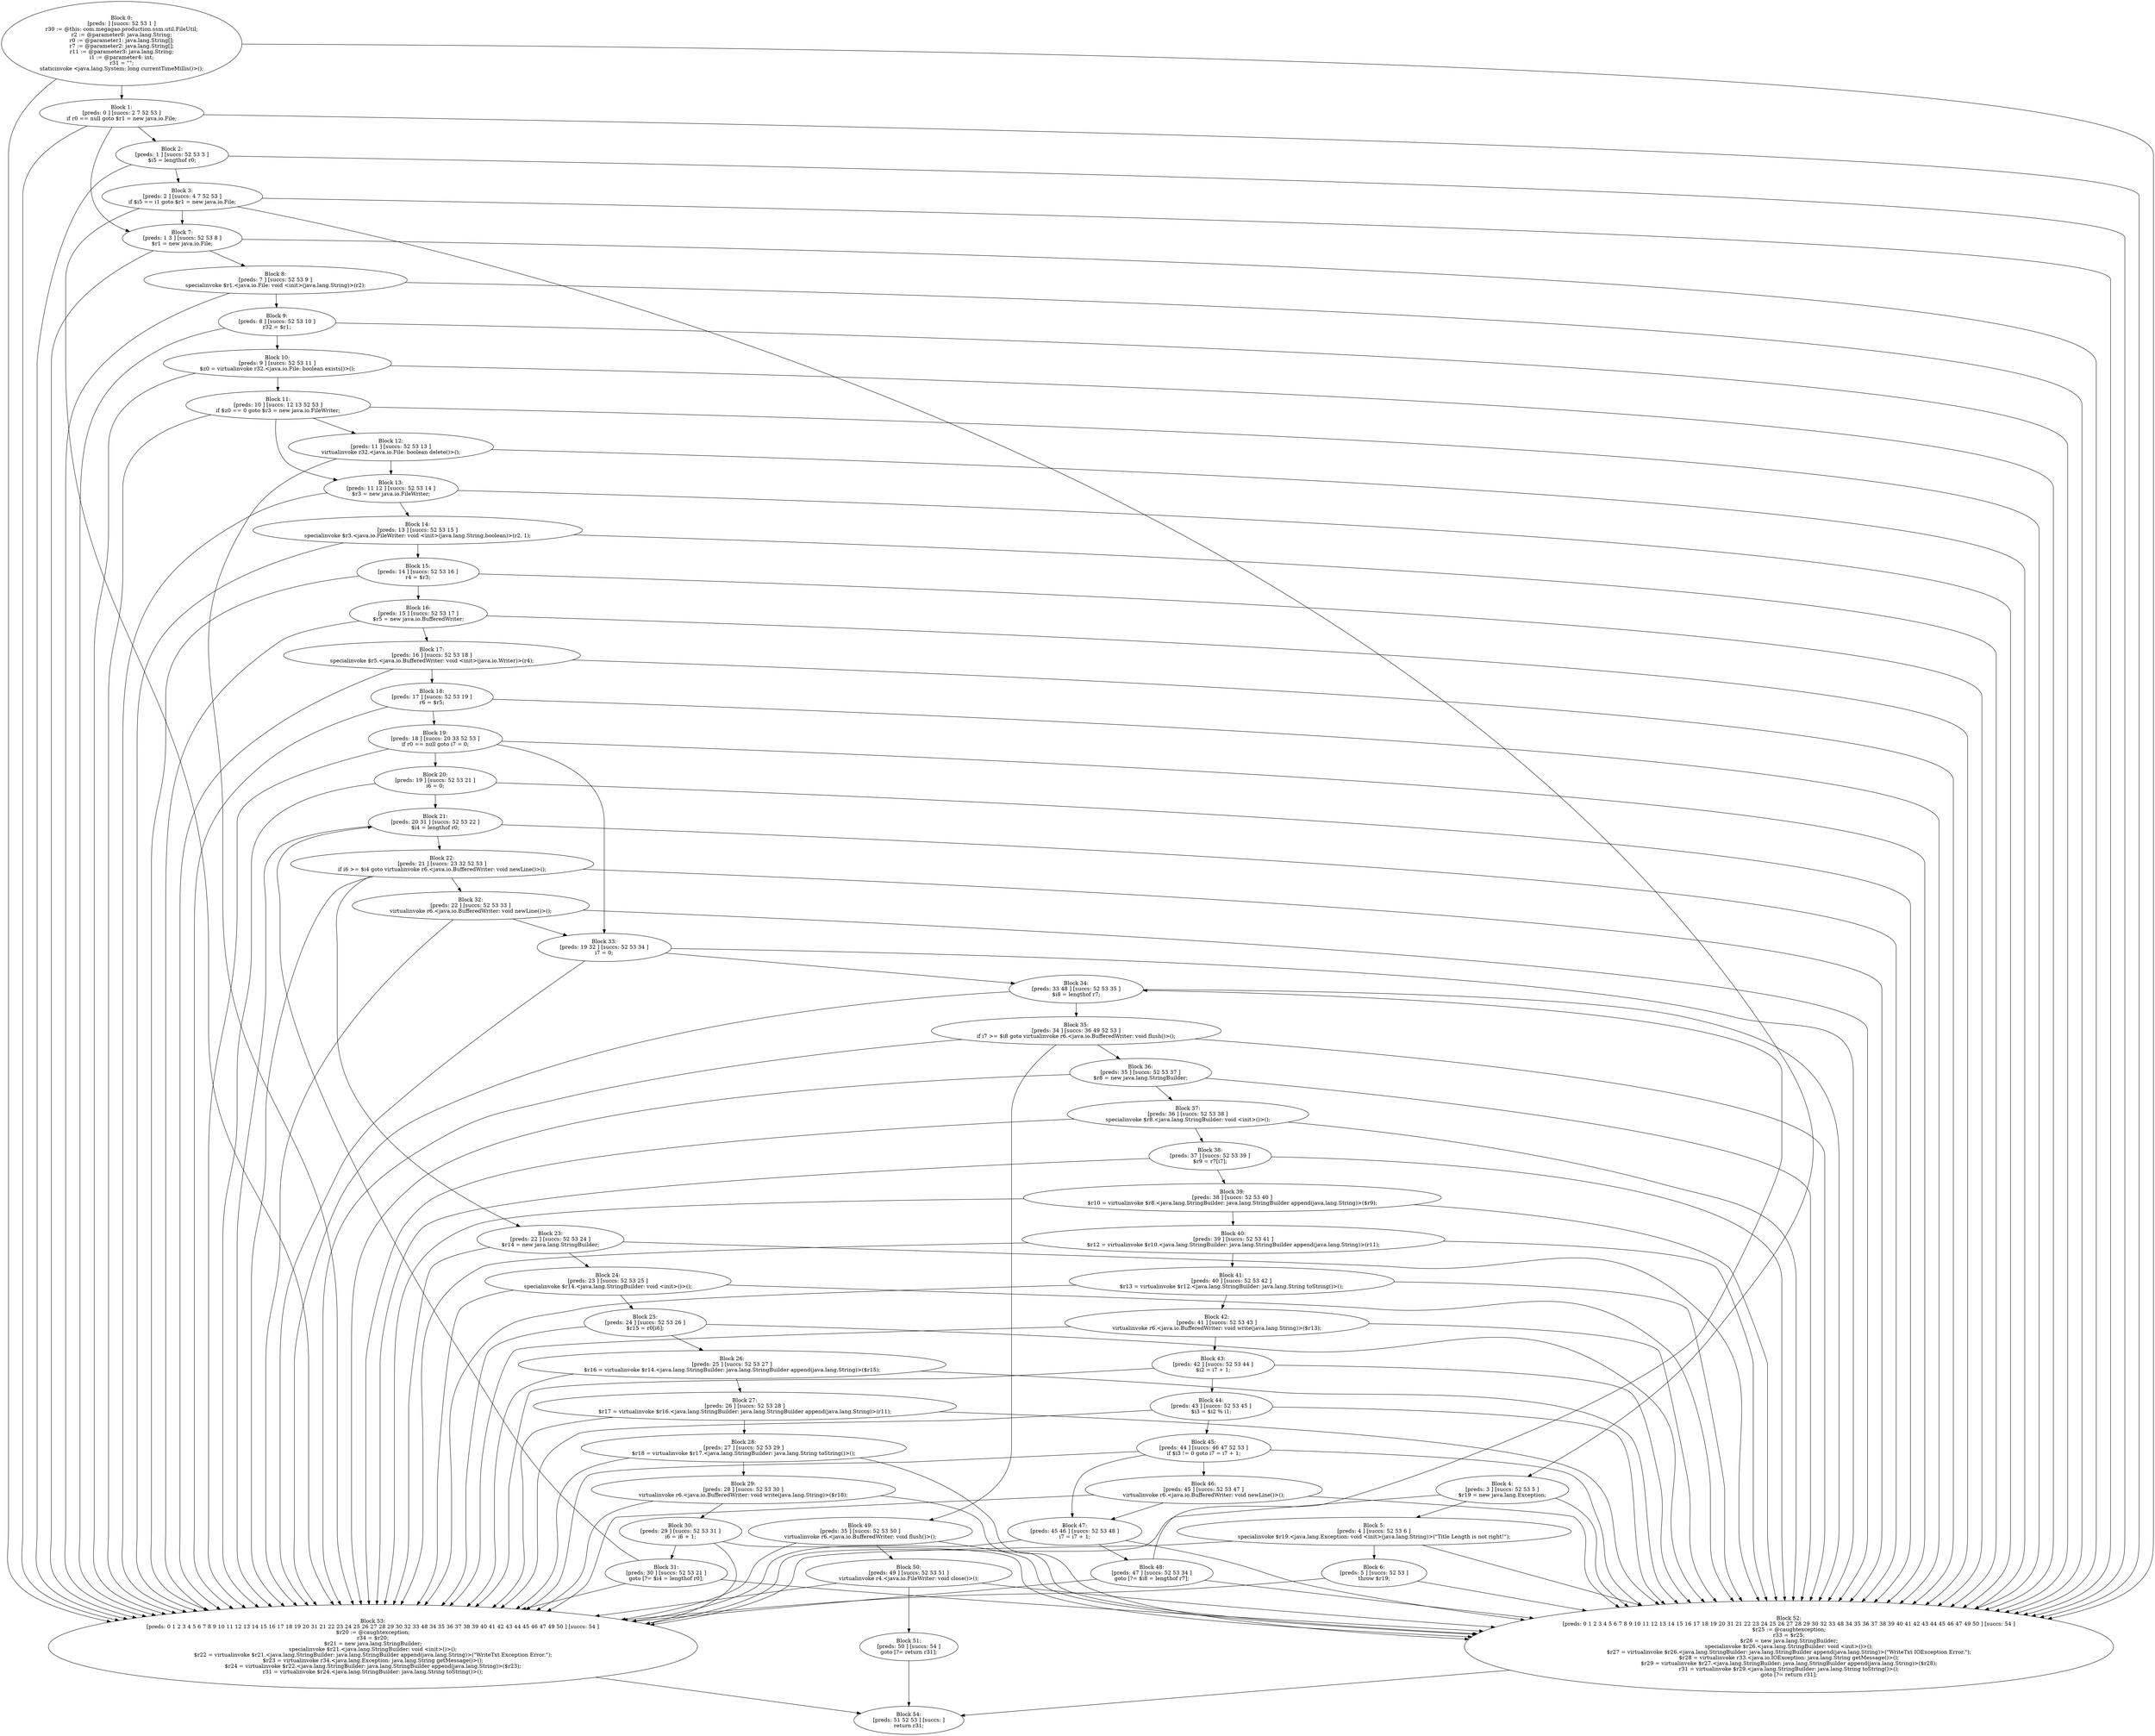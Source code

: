 digraph "unitGraph" {
    "Block 0:
[preds: ] [succs: 52 53 1 ]
r30 := @this: com.megagao.production.ssm.util.FileUtil;
r2 := @parameter0: java.lang.String;
r0 := @parameter1: java.lang.String[];
r7 := @parameter2: java.lang.String[];
r11 := @parameter3: java.lang.String;
i1 := @parameter4: int;
r31 = \"\";
staticinvoke <java.lang.System: long currentTimeMillis()>();
"
    "Block 1:
[preds: 0 ] [succs: 2 7 52 53 ]
if r0 == null goto $r1 = new java.io.File;
"
    "Block 2:
[preds: 1 ] [succs: 52 53 3 ]
$i5 = lengthof r0;
"
    "Block 3:
[preds: 2 ] [succs: 4 7 52 53 ]
if $i5 == i1 goto $r1 = new java.io.File;
"
    "Block 4:
[preds: 3 ] [succs: 52 53 5 ]
$r19 = new java.lang.Exception;
"
    "Block 5:
[preds: 4 ] [succs: 52 53 6 ]
specialinvoke $r19.<java.lang.Exception: void <init>(java.lang.String)>(\"Title Length is not right!\");
"
    "Block 6:
[preds: 5 ] [succs: 52 53 ]
throw $r19;
"
    "Block 7:
[preds: 1 3 ] [succs: 52 53 8 ]
$r1 = new java.io.File;
"
    "Block 8:
[preds: 7 ] [succs: 52 53 9 ]
specialinvoke $r1.<java.io.File: void <init>(java.lang.String)>(r2);
"
    "Block 9:
[preds: 8 ] [succs: 52 53 10 ]
r32 = $r1;
"
    "Block 10:
[preds: 9 ] [succs: 52 53 11 ]
$z0 = virtualinvoke r32.<java.io.File: boolean exists()>();
"
    "Block 11:
[preds: 10 ] [succs: 12 13 52 53 ]
if $z0 == 0 goto $r3 = new java.io.FileWriter;
"
    "Block 12:
[preds: 11 ] [succs: 52 53 13 ]
virtualinvoke r32.<java.io.File: boolean delete()>();
"
    "Block 13:
[preds: 11 12 ] [succs: 52 53 14 ]
$r3 = new java.io.FileWriter;
"
    "Block 14:
[preds: 13 ] [succs: 52 53 15 ]
specialinvoke $r3.<java.io.FileWriter: void <init>(java.lang.String,boolean)>(r2, 1);
"
    "Block 15:
[preds: 14 ] [succs: 52 53 16 ]
r4 = $r3;
"
    "Block 16:
[preds: 15 ] [succs: 52 53 17 ]
$r5 = new java.io.BufferedWriter;
"
    "Block 17:
[preds: 16 ] [succs: 52 53 18 ]
specialinvoke $r5.<java.io.BufferedWriter: void <init>(java.io.Writer)>(r4);
"
    "Block 18:
[preds: 17 ] [succs: 52 53 19 ]
r6 = $r5;
"
    "Block 19:
[preds: 18 ] [succs: 20 33 52 53 ]
if r0 == null goto i7 = 0;
"
    "Block 20:
[preds: 19 ] [succs: 52 53 21 ]
i6 = 0;
"
    "Block 21:
[preds: 20 31 ] [succs: 52 53 22 ]
$i4 = lengthof r0;
"
    "Block 22:
[preds: 21 ] [succs: 23 32 52 53 ]
if i6 >= $i4 goto virtualinvoke r6.<java.io.BufferedWriter: void newLine()>();
"
    "Block 23:
[preds: 22 ] [succs: 52 53 24 ]
$r14 = new java.lang.StringBuilder;
"
    "Block 24:
[preds: 23 ] [succs: 52 53 25 ]
specialinvoke $r14.<java.lang.StringBuilder: void <init>()>();
"
    "Block 25:
[preds: 24 ] [succs: 52 53 26 ]
$r15 = r0[i6];
"
    "Block 26:
[preds: 25 ] [succs: 52 53 27 ]
$r16 = virtualinvoke $r14.<java.lang.StringBuilder: java.lang.StringBuilder append(java.lang.String)>($r15);
"
    "Block 27:
[preds: 26 ] [succs: 52 53 28 ]
$r17 = virtualinvoke $r16.<java.lang.StringBuilder: java.lang.StringBuilder append(java.lang.String)>(r11);
"
    "Block 28:
[preds: 27 ] [succs: 52 53 29 ]
$r18 = virtualinvoke $r17.<java.lang.StringBuilder: java.lang.String toString()>();
"
    "Block 29:
[preds: 28 ] [succs: 52 53 30 ]
virtualinvoke r6.<java.io.BufferedWriter: void write(java.lang.String)>($r18);
"
    "Block 30:
[preds: 29 ] [succs: 52 53 31 ]
i6 = i6 + 1;
"
    "Block 31:
[preds: 30 ] [succs: 52 53 21 ]
goto [?= $i4 = lengthof r0];
"
    "Block 32:
[preds: 22 ] [succs: 52 53 33 ]
virtualinvoke r6.<java.io.BufferedWriter: void newLine()>();
"
    "Block 33:
[preds: 19 32 ] [succs: 52 53 34 ]
i7 = 0;
"
    "Block 34:
[preds: 33 48 ] [succs: 52 53 35 ]
$i8 = lengthof r7;
"
    "Block 35:
[preds: 34 ] [succs: 36 49 52 53 ]
if i7 >= $i8 goto virtualinvoke r6.<java.io.BufferedWriter: void flush()>();
"
    "Block 36:
[preds: 35 ] [succs: 52 53 37 ]
$r8 = new java.lang.StringBuilder;
"
    "Block 37:
[preds: 36 ] [succs: 52 53 38 ]
specialinvoke $r8.<java.lang.StringBuilder: void <init>()>();
"
    "Block 38:
[preds: 37 ] [succs: 52 53 39 ]
$r9 = r7[i7];
"
    "Block 39:
[preds: 38 ] [succs: 52 53 40 ]
$r10 = virtualinvoke $r8.<java.lang.StringBuilder: java.lang.StringBuilder append(java.lang.String)>($r9);
"
    "Block 40:
[preds: 39 ] [succs: 52 53 41 ]
$r12 = virtualinvoke $r10.<java.lang.StringBuilder: java.lang.StringBuilder append(java.lang.String)>(r11);
"
    "Block 41:
[preds: 40 ] [succs: 52 53 42 ]
$r13 = virtualinvoke $r12.<java.lang.StringBuilder: java.lang.String toString()>();
"
    "Block 42:
[preds: 41 ] [succs: 52 53 43 ]
virtualinvoke r6.<java.io.BufferedWriter: void write(java.lang.String)>($r13);
"
    "Block 43:
[preds: 42 ] [succs: 52 53 44 ]
$i2 = i7 + 1;
"
    "Block 44:
[preds: 43 ] [succs: 52 53 45 ]
$i3 = $i2 % i1;
"
    "Block 45:
[preds: 44 ] [succs: 46 47 52 53 ]
if $i3 != 0 goto i7 = i7 + 1;
"
    "Block 46:
[preds: 45 ] [succs: 52 53 47 ]
virtualinvoke r6.<java.io.BufferedWriter: void newLine()>();
"
    "Block 47:
[preds: 45 46 ] [succs: 52 53 48 ]
i7 = i7 + 1;
"
    "Block 48:
[preds: 47 ] [succs: 52 53 34 ]
goto [?= $i8 = lengthof r7];
"
    "Block 49:
[preds: 35 ] [succs: 52 53 50 ]
virtualinvoke r6.<java.io.BufferedWriter: void flush()>();
"
    "Block 50:
[preds: 49 ] [succs: 52 53 51 ]
virtualinvoke r4.<java.io.FileWriter: void close()>();
"
    "Block 51:
[preds: 50 ] [succs: 54 ]
goto [?= return r31];
"
    "Block 52:
[preds: 0 1 2 3 4 5 6 7 8 9 10 11 12 13 14 15 16 17 18 19 20 31 21 22 23 24 25 26 27 28 29 30 32 33 48 34 35 36 37 38 39 40 41 42 43 44 45 46 47 49 50 ] [succs: 54 ]
$r25 := @caughtexception;
r33 = $r25;
$r26 = new java.lang.StringBuilder;
specialinvoke $r26.<java.lang.StringBuilder: void <init>()>();
$r27 = virtualinvoke $r26.<java.lang.StringBuilder: java.lang.StringBuilder append(java.lang.String)>(\"WriteTxt IOException Error.\");
$r28 = virtualinvoke r33.<java.io.IOException: java.lang.String getMessage()>();
$r29 = virtualinvoke $r27.<java.lang.StringBuilder: java.lang.StringBuilder append(java.lang.String)>($r28);
r31 = virtualinvoke $r29.<java.lang.StringBuilder: java.lang.String toString()>();
goto [?= return r31];
"
    "Block 53:
[preds: 0 1 2 3 4 5 6 7 8 9 10 11 12 13 14 15 16 17 18 19 20 31 21 22 23 24 25 26 27 28 29 30 32 33 48 34 35 36 37 38 39 40 41 42 43 44 45 46 47 49 50 ] [succs: 54 ]
$r20 := @caughtexception;
r34 = $r20;
$r21 = new java.lang.StringBuilder;
specialinvoke $r21.<java.lang.StringBuilder: void <init>()>();
$r22 = virtualinvoke $r21.<java.lang.StringBuilder: java.lang.StringBuilder append(java.lang.String)>(\"WriteTxt Exception Error.\");
$r23 = virtualinvoke r34.<java.lang.Exception: java.lang.String getMessage()>();
$r24 = virtualinvoke $r22.<java.lang.StringBuilder: java.lang.StringBuilder append(java.lang.String)>($r23);
r31 = virtualinvoke $r24.<java.lang.StringBuilder: java.lang.String toString()>();
"
    "Block 54:
[preds: 51 52 53 ] [succs: ]
return r31;
"
    "Block 0:
[preds: ] [succs: 52 53 1 ]
r30 := @this: com.megagao.production.ssm.util.FileUtil;
r2 := @parameter0: java.lang.String;
r0 := @parameter1: java.lang.String[];
r7 := @parameter2: java.lang.String[];
r11 := @parameter3: java.lang.String;
i1 := @parameter4: int;
r31 = \"\";
staticinvoke <java.lang.System: long currentTimeMillis()>();
"->"Block 52:
[preds: 0 1 2 3 4 5 6 7 8 9 10 11 12 13 14 15 16 17 18 19 20 31 21 22 23 24 25 26 27 28 29 30 32 33 48 34 35 36 37 38 39 40 41 42 43 44 45 46 47 49 50 ] [succs: 54 ]
$r25 := @caughtexception;
r33 = $r25;
$r26 = new java.lang.StringBuilder;
specialinvoke $r26.<java.lang.StringBuilder: void <init>()>();
$r27 = virtualinvoke $r26.<java.lang.StringBuilder: java.lang.StringBuilder append(java.lang.String)>(\"WriteTxt IOException Error.\");
$r28 = virtualinvoke r33.<java.io.IOException: java.lang.String getMessage()>();
$r29 = virtualinvoke $r27.<java.lang.StringBuilder: java.lang.StringBuilder append(java.lang.String)>($r28);
r31 = virtualinvoke $r29.<java.lang.StringBuilder: java.lang.String toString()>();
goto [?= return r31];
";
    "Block 0:
[preds: ] [succs: 52 53 1 ]
r30 := @this: com.megagao.production.ssm.util.FileUtil;
r2 := @parameter0: java.lang.String;
r0 := @parameter1: java.lang.String[];
r7 := @parameter2: java.lang.String[];
r11 := @parameter3: java.lang.String;
i1 := @parameter4: int;
r31 = \"\";
staticinvoke <java.lang.System: long currentTimeMillis()>();
"->"Block 53:
[preds: 0 1 2 3 4 5 6 7 8 9 10 11 12 13 14 15 16 17 18 19 20 31 21 22 23 24 25 26 27 28 29 30 32 33 48 34 35 36 37 38 39 40 41 42 43 44 45 46 47 49 50 ] [succs: 54 ]
$r20 := @caughtexception;
r34 = $r20;
$r21 = new java.lang.StringBuilder;
specialinvoke $r21.<java.lang.StringBuilder: void <init>()>();
$r22 = virtualinvoke $r21.<java.lang.StringBuilder: java.lang.StringBuilder append(java.lang.String)>(\"WriteTxt Exception Error.\");
$r23 = virtualinvoke r34.<java.lang.Exception: java.lang.String getMessage()>();
$r24 = virtualinvoke $r22.<java.lang.StringBuilder: java.lang.StringBuilder append(java.lang.String)>($r23);
r31 = virtualinvoke $r24.<java.lang.StringBuilder: java.lang.String toString()>();
";
    "Block 0:
[preds: ] [succs: 52 53 1 ]
r30 := @this: com.megagao.production.ssm.util.FileUtil;
r2 := @parameter0: java.lang.String;
r0 := @parameter1: java.lang.String[];
r7 := @parameter2: java.lang.String[];
r11 := @parameter3: java.lang.String;
i1 := @parameter4: int;
r31 = \"\";
staticinvoke <java.lang.System: long currentTimeMillis()>();
"->"Block 1:
[preds: 0 ] [succs: 2 7 52 53 ]
if r0 == null goto $r1 = new java.io.File;
";
    "Block 1:
[preds: 0 ] [succs: 2 7 52 53 ]
if r0 == null goto $r1 = new java.io.File;
"->"Block 2:
[preds: 1 ] [succs: 52 53 3 ]
$i5 = lengthof r0;
";
    "Block 1:
[preds: 0 ] [succs: 2 7 52 53 ]
if r0 == null goto $r1 = new java.io.File;
"->"Block 7:
[preds: 1 3 ] [succs: 52 53 8 ]
$r1 = new java.io.File;
";
    "Block 1:
[preds: 0 ] [succs: 2 7 52 53 ]
if r0 == null goto $r1 = new java.io.File;
"->"Block 52:
[preds: 0 1 2 3 4 5 6 7 8 9 10 11 12 13 14 15 16 17 18 19 20 31 21 22 23 24 25 26 27 28 29 30 32 33 48 34 35 36 37 38 39 40 41 42 43 44 45 46 47 49 50 ] [succs: 54 ]
$r25 := @caughtexception;
r33 = $r25;
$r26 = new java.lang.StringBuilder;
specialinvoke $r26.<java.lang.StringBuilder: void <init>()>();
$r27 = virtualinvoke $r26.<java.lang.StringBuilder: java.lang.StringBuilder append(java.lang.String)>(\"WriteTxt IOException Error.\");
$r28 = virtualinvoke r33.<java.io.IOException: java.lang.String getMessage()>();
$r29 = virtualinvoke $r27.<java.lang.StringBuilder: java.lang.StringBuilder append(java.lang.String)>($r28);
r31 = virtualinvoke $r29.<java.lang.StringBuilder: java.lang.String toString()>();
goto [?= return r31];
";
    "Block 1:
[preds: 0 ] [succs: 2 7 52 53 ]
if r0 == null goto $r1 = new java.io.File;
"->"Block 53:
[preds: 0 1 2 3 4 5 6 7 8 9 10 11 12 13 14 15 16 17 18 19 20 31 21 22 23 24 25 26 27 28 29 30 32 33 48 34 35 36 37 38 39 40 41 42 43 44 45 46 47 49 50 ] [succs: 54 ]
$r20 := @caughtexception;
r34 = $r20;
$r21 = new java.lang.StringBuilder;
specialinvoke $r21.<java.lang.StringBuilder: void <init>()>();
$r22 = virtualinvoke $r21.<java.lang.StringBuilder: java.lang.StringBuilder append(java.lang.String)>(\"WriteTxt Exception Error.\");
$r23 = virtualinvoke r34.<java.lang.Exception: java.lang.String getMessage()>();
$r24 = virtualinvoke $r22.<java.lang.StringBuilder: java.lang.StringBuilder append(java.lang.String)>($r23);
r31 = virtualinvoke $r24.<java.lang.StringBuilder: java.lang.String toString()>();
";
    "Block 2:
[preds: 1 ] [succs: 52 53 3 ]
$i5 = lengthof r0;
"->"Block 52:
[preds: 0 1 2 3 4 5 6 7 8 9 10 11 12 13 14 15 16 17 18 19 20 31 21 22 23 24 25 26 27 28 29 30 32 33 48 34 35 36 37 38 39 40 41 42 43 44 45 46 47 49 50 ] [succs: 54 ]
$r25 := @caughtexception;
r33 = $r25;
$r26 = new java.lang.StringBuilder;
specialinvoke $r26.<java.lang.StringBuilder: void <init>()>();
$r27 = virtualinvoke $r26.<java.lang.StringBuilder: java.lang.StringBuilder append(java.lang.String)>(\"WriteTxt IOException Error.\");
$r28 = virtualinvoke r33.<java.io.IOException: java.lang.String getMessage()>();
$r29 = virtualinvoke $r27.<java.lang.StringBuilder: java.lang.StringBuilder append(java.lang.String)>($r28);
r31 = virtualinvoke $r29.<java.lang.StringBuilder: java.lang.String toString()>();
goto [?= return r31];
";
    "Block 2:
[preds: 1 ] [succs: 52 53 3 ]
$i5 = lengthof r0;
"->"Block 53:
[preds: 0 1 2 3 4 5 6 7 8 9 10 11 12 13 14 15 16 17 18 19 20 31 21 22 23 24 25 26 27 28 29 30 32 33 48 34 35 36 37 38 39 40 41 42 43 44 45 46 47 49 50 ] [succs: 54 ]
$r20 := @caughtexception;
r34 = $r20;
$r21 = new java.lang.StringBuilder;
specialinvoke $r21.<java.lang.StringBuilder: void <init>()>();
$r22 = virtualinvoke $r21.<java.lang.StringBuilder: java.lang.StringBuilder append(java.lang.String)>(\"WriteTxt Exception Error.\");
$r23 = virtualinvoke r34.<java.lang.Exception: java.lang.String getMessage()>();
$r24 = virtualinvoke $r22.<java.lang.StringBuilder: java.lang.StringBuilder append(java.lang.String)>($r23);
r31 = virtualinvoke $r24.<java.lang.StringBuilder: java.lang.String toString()>();
";
    "Block 2:
[preds: 1 ] [succs: 52 53 3 ]
$i5 = lengthof r0;
"->"Block 3:
[preds: 2 ] [succs: 4 7 52 53 ]
if $i5 == i1 goto $r1 = new java.io.File;
";
    "Block 3:
[preds: 2 ] [succs: 4 7 52 53 ]
if $i5 == i1 goto $r1 = new java.io.File;
"->"Block 4:
[preds: 3 ] [succs: 52 53 5 ]
$r19 = new java.lang.Exception;
";
    "Block 3:
[preds: 2 ] [succs: 4 7 52 53 ]
if $i5 == i1 goto $r1 = new java.io.File;
"->"Block 7:
[preds: 1 3 ] [succs: 52 53 8 ]
$r1 = new java.io.File;
";
    "Block 3:
[preds: 2 ] [succs: 4 7 52 53 ]
if $i5 == i1 goto $r1 = new java.io.File;
"->"Block 52:
[preds: 0 1 2 3 4 5 6 7 8 9 10 11 12 13 14 15 16 17 18 19 20 31 21 22 23 24 25 26 27 28 29 30 32 33 48 34 35 36 37 38 39 40 41 42 43 44 45 46 47 49 50 ] [succs: 54 ]
$r25 := @caughtexception;
r33 = $r25;
$r26 = new java.lang.StringBuilder;
specialinvoke $r26.<java.lang.StringBuilder: void <init>()>();
$r27 = virtualinvoke $r26.<java.lang.StringBuilder: java.lang.StringBuilder append(java.lang.String)>(\"WriteTxt IOException Error.\");
$r28 = virtualinvoke r33.<java.io.IOException: java.lang.String getMessage()>();
$r29 = virtualinvoke $r27.<java.lang.StringBuilder: java.lang.StringBuilder append(java.lang.String)>($r28);
r31 = virtualinvoke $r29.<java.lang.StringBuilder: java.lang.String toString()>();
goto [?= return r31];
";
    "Block 3:
[preds: 2 ] [succs: 4 7 52 53 ]
if $i5 == i1 goto $r1 = new java.io.File;
"->"Block 53:
[preds: 0 1 2 3 4 5 6 7 8 9 10 11 12 13 14 15 16 17 18 19 20 31 21 22 23 24 25 26 27 28 29 30 32 33 48 34 35 36 37 38 39 40 41 42 43 44 45 46 47 49 50 ] [succs: 54 ]
$r20 := @caughtexception;
r34 = $r20;
$r21 = new java.lang.StringBuilder;
specialinvoke $r21.<java.lang.StringBuilder: void <init>()>();
$r22 = virtualinvoke $r21.<java.lang.StringBuilder: java.lang.StringBuilder append(java.lang.String)>(\"WriteTxt Exception Error.\");
$r23 = virtualinvoke r34.<java.lang.Exception: java.lang.String getMessage()>();
$r24 = virtualinvoke $r22.<java.lang.StringBuilder: java.lang.StringBuilder append(java.lang.String)>($r23);
r31 = virtualinvoke $r24.<java.lang.StringBuilder: java.lang.String toString()>();
";
    "Block 4:
[preds: 3 ] [succs: 52 53 5 ]
$r19 = new java.lang.Exception;
"->"Block 52:
[preds: 0 1 2 3 4 5 6 7 8 9 10 11 12 13 14 15 16 17 18 19 20 31 21 22 23 24 25 26 27 28 29 30 32 33 48 34 35 36 37 38 39 40 41 42 43 44 45 46 47 49 50 ] [succs: 54 ]
$r25 := @caughtexception;
r33 = $r25;
$r26 = new java.lang.StringBuilder;
specialinvoke $r26.<java.lang.StringBuilder: void <init>()>();
$r27 = virtualinvoke $r26.<java.lang.StringBuilder: java.lang.StringBuilder append(java.lang.String)>(\"WriteTxt IOException Error.\");
$r28 = virtualinvoke r33.<java.io.IOException: java.lang.String getMessage()>();
$r29 = virtualinvoke $r27.<java.lang.StringBuilder: java.lang.StringBuilder append(java.lang.String)>($r28);
r31 = virtualinvoke $r29.<java.lang.StringBuilder: java.lang.String toString()>();
goto [?= return r31];
";
    "Block 4:
[preds: 3 ] [succs: 52 53 5 ]
$r19 = new java.lang.Exception;
"->"Block 53:
[preds: 0 1 2 3 4 5 6 7 8 9 10 11 12 13 14 15 16 17 18 19 20 31 21 22 23 24 25 26 27 28 29 30 32 33 48 34 35 36 37 38 39 40 41 42 43 44 45 46 47 49 50 ] [succs: 54 ]
$r20 := @caughtexception;
r34 = $r20;
$r21 = new java.lang.StringBuilder;
specialinvoke $r21.<java.lang.StringBuilder: void <init>()>();
$r22 = virtualinvoke $r21.<java.lang.StringBuilder: java.lang.StringBuilder append(java.lang.String)>(\"WriteTxt Exception Error.\");
$r23 = virtualinvoke r34.<java.lang.Exception: java.lang.String getMessage()>();
$r24 = virtualinvoke $r22.<java.lang.StringBuilder: java.lang.StringBuilder append(java.lang.String)>($r23);
r31 = virtualinvoke $r24.<java.lang.StringBuilder: java.lang.String toString()>();
";
    "Block 4:
[preds: 3 ] [succs: 52 53 5 ]
$r19 = new java.lang.Exception;
"->"Block 5:
[preds: 4 ] [succs: 52 53 6 ]
specialinvoke $r19.<java.lang.Exception: void <init>(java.lang.String)>(\"Title Length is not right!\");
";
    "Block 5:
[preds: 4 ] [succs: 52 53 6 ]
specialinvoke $r19.<java.lang.Exception: void <init>(java.lang.String)>(\"Title Length is not right!\");
"->"Block 52:
[preds: 0 1 2 3 4 5 6 7 8 9 10 11 12 13 14 15 16 17 18 19 20 31 21 22 23 24 25 26 27 28 29 30 32 33 48 34 35 36 37 38 39 40 41 42 43 44 45 46 47 49 50 ] [succs: 54 ]
$r25 := @caughtexception;
r33 = $r25;
$r26 = new java.lang.StringBuilder;
specialinvoke $r26.<java.lang.StringBuilder: void <init>()>();
$r27 = virtualinvoke $r26.<java.lang.StringBuilder: java.lang.StringBuilder append(java.lang.String)>(\"WriteTxt IOException Error.\");
$r28 = virtualinvoke r33.<java.io.IOException: java.lang.String getMessage()>();
$r29 = virtualinvoke $r27.<java.lang.StringBuilder: java.lang.StringBuilder append(java.lang.String)>($r28);
r31 = virtualinvoke $r29.<java.lang.StringBuilder: java.lang.String toString()>();
goto [?= return r31];
";
    "Block 5:
[preds: 4 ] [succs: 52 53 6 ]
specialinvoke $r19.<java.lang.Exception: void <init>(java.lang.String)>(\"Title Length is not right!\");
"->"Block 53:
[preds: 0 1 2 3 4 5 6 7 8 9 10 11 12 13 14 15 16 17 18 19 20 31 21 22 23 24 25 26 27 28 29 30 32 33 48 34 35 36 37 38 39 40 41 42 43 44 45 46 47 49 50 ] [succs: 54 ]
$r20 := @caughtexception;
r34 = $r20;
$r21 = new java.lang.StringBuilder;
specialinvoke $r21.<java.lang.StringBuilder: void <init>()>();
$r22 = virtualinvoke $r21.<java.lang.StringBuilder: java.lang.StringBuilder append(java.lang.String)>(\"WriteTxt Exception Error.\");
$r23 = virtualinvoke r34.<java.lang.Exception: java.lang.String getMessage()>();
$r24 = virtualinvoke $r22.<java.lang.StringBuilder: java.lang.StringBuilder append(java.lang.String)>($r23);
r31 = virtualinvoke $r24.<java.lang.StringBuilder: java.lang.String toString()>();
";
    "Block 5:
[preds: 4 ] [succs: 52 53 6 ]
specialinvoke $r19.<java.lang.Exception: void <init>(java.lang.String)>(\"Title Length is not right!\");
"->"Block 6:
[preds: 5 ] [succs: 52 53 ]
throw $r19;
";
    "Block 6:
[preds: 5 ] [succs: 52 53 ]
throw $r19;
"->"Block 52:
[preds: 0 1 2 3 4 5 6 7 8 9 10 11 12 13 14 15 16 17 18 19 20 31 21 22 23 24 25 26 27 28 29 30 32 33 48 34 35 36 37 38 39 40 41 42 43 44 45 46 47 49 50 ] [succs: 54 ]
$r25 := @caughtexception;
r33 = $r25;
$r26 = new java.lang.StringBuilder;
specialinvoke $r26.<java.lang.StringBuilder: void <init>()>();
$r27 = virtualinvoke $r26.<java.lang.StringBuilder: java.lang.StringBuilder append(java.lang.String)>(\"WriteTxt IOException Error.\");
$r28 = virtualinvoke r33.<java.io.IOException: java.lang.String getMessage()>();
$r29 = virtualinvoke $r27.<java.lang.StringBuilder: java.lang.StringBuilder append(java.lang.String)>($r28);
r31 = virtualinvoke $r29.<java.lang.StringBuilder: java.lang.String toString()>();
goto [?= return r31];
";
    "Block 6:
[preds: 5 ] [succs: 52 53 ]
throw $r19;
"->"Block 53:
[preds: 0 1 2 3 4 5 6 7 8 9 10 11 12 13 14 15 16 17 18 19 20 31 21 22 23 24 25 26 27 28 29 30 32 33 48 34 35 36 37 38 39 40 41 42 43 44 45 46 47 49 50 ] [succs: 54 ]
$r20 := @caughtexception;
r34 = $r20;
$r21 = new java.lang.StringBuilder;
specialinvoke $r21.<java.lang.StringBuilder: void <init>()>();
$r22 = virtualinvoke $r21.<java.lang.StringBuilder: java.lang.StringBuilder append(java.lang.String)>(\"WriteTxt Exception Error.\");
$r23 = virtualinvoke r34.<java.lang.Exception: java.lang.String getMessage()>();
$r24 = virtualinvoke $r22.<java.lang.StringBuilder: java.lang.StringBuilder append(java.lang.String)>($r23);
r31 = virtualinvoke $r24.<java.lang.StringBuilder: java.lang.String toString()>();
";
    "Block 7:
[preds: 1 3 ] [succs: 52 53 8 ]
$r1 = new java.io.File;
"->"Block 52:
[preds: 0 1 2 3 4 5 6 7 8 9 10 11 12 13 14 15 16 17 18 19 20 31 21 22 23 24 25 26 27 28 29 30 32 33 48 34 35 36 37 38 39 40 41 42 43 44 45 46 47 49 50 ] [succs: 54 ]
$r25 := @caughtexception;
r33 = $r25;
$r26 = new java.lang.StringBuilder;
specialinvoke $r26.<java.lang.StringBuilder: void <init>()>();
$r27 = virtualinvoke $r26.<java.lang.StringBuilder: java.lang.StringBuilder append(java.lang.String)>(\"WriteTxt IOException Error.\");
$r28 = virtualinvoke r33.<java.io.IOException: java.lang.String getMessage()>();
$r29 = virtualinvoke $r27.<java.lang.StringBuilder: java.lang.StringBuilder append(java.lang.String)>($r28);
r31 = virtualinvoke $r29.<java.lang.StringBuilder: java.lang.String toString()>();
goto [?= return r31];
";
    "Block 7:
[preds: 1 3 ] [succs: 52 53 8 ]
$r1 = new java.io.File;
"->"Block 53:
[preds: 0 1 2 3 4 5 6 7 8 9 10 11 12 13 14 15 16 17 18 19 20 31 21 22 23 24 25 26 27 28 29 30 32 33 48 34 35 36 37 38 39 40 41 42 43 44 45 46 47 49 50 ] [succs: 54 ]
$r20 := @caughtexception;
r34 = $r20;
$r21 = new java.lang.StringBuilder;
specialinvoke $r21.<java.lang.StringBuilder: void <init>()>();
$r22 = virtualinvoke $r21.<java.lang.StringBuilder: java.lang.StringBuilder append(java.lang.String)>(\"WriteTxt Exception Error.\");
$r23 = virtualinvoke r34.<java.lang.Exception: java.lang.String getMessage()>();
$r24 = virtualinvoke $r22.<java.lang.StringBuilder: java.lang.StringBuilder append(java.lang.String)>($r23);
r31 = virtualinvoke $r24.<java.lang.StringBuilder: java.lang.String toString()>();
";
    "Block 7:
[preds: 1 3 ] [succs: 52 53 8 ]
$r1 = new java.io.File;
"->"Block 8:
[preds: 7 ] [succs: 52 53 9 ]
specialinvoke $r1.<java.io.File: void <init>(java.lang.String)>(r2);
";
    "Block 8:
[preds: 7 ] [succs: 52 53 9 ]
specialinvoke $r1.<java.io.File: void <init>(java.lang.String)>(r2);
"->"Block 52:
[preds: 0 1 2 3 4 5 6 7 8 9 10 11 12 13 14 15 16 17 18 19 20 31 21 22 23 24 25 26 27 28 29 30 32 33 48 34 35 36 37 38 39 40 41 42 43 44 45 46 47 49 50 ] [succs: 54 ]
$r25 := @caughtexception;
r33 = $r25;
$r26 = new java.lang.StringBuilder;
specialinvoke $r26.<java.lang.StringBuilder: void <init>()>();
$r27 = virtualinvoke $r26.<java.lang.StringBuilder: java.lang.StringBuilder append(java.lang.String)>(\"WriteTxt IOException Error.\");
$r28 = virtualinvoke r33.<java.io.IOException: java.lang.String getMessage()>();
$r29 = virtualinvoke $r27.<java.lang.StringBuilder: java.lang.StringBuilder append(java.lang.String)>($r28);
r31 = virtualinvoke $r29.<java.lang.StringBuilder: java.lang.String toString()>();
goto [?= return r31];
";
    "Block 8:
[preds: 7 ] [succs: 52 53 9 ]
specialinvoke $r1.<java.io.File: void <init>(java.lang.String)>(r2);
"->"Block 53:
[preds: 0 1 2 3 4 5 6 7 8 9 10 11 12 13 14 15 16 17 18 19 20 31 21 22 23 24 25 26 27 28 29 30 32 33 48 34 35 36 37 38 39 40 41 42 43 44 45 46 47 49 50 ] [succs: 54 ]
$r20 := @caughtexception;
r34 = $r20;
$r21 = new java.lang.StringBuilder;
specialinvoke $r21.<java.lang.StringBuilder: void <init>()>();
$r22 = virtualinvoke $r21.<java.lang.StringBuilder: java.lang.StringBuilder append(java.lang.String)>(\"WriteTxt Exception Error.\");
$r23 = virtualinvoke r34.<java.lang.Exception: java.lang.String getMessage()>();
$r24 = virtualinvoke $r22.<java.lang.StringBuilder: java.lang.StringBuilder append(java.lang.String)>($r23);
r31 = virtualinvoke $r24.<java.lang.StringBuilder: java.lang.String toString()>();
";
    "Block 8:
[preds: 7 ] [succs: 52 53 9 ]
specialinvoke $r1.<java.io.File: void <init>(java.lang.String)>(r2);
"->"Block 9:
[preds: 8 ] [succs: 52 53 10 ]
r32 = $r1;
";
    "Block 9:
[preds: 8 ] [succs: 52 53 10 ]
r32 = $r1;
"->"Block 52:
[preds: 0 1 2 3 4 5 6 7 8 9 10 11 12 13 14 15 16 17 18 19 20 31 21 22 23 24 25 26 27 28 29 30 32 33 48 34 35 36 37 38 39 40 41 42 43 44 45 46 47 49 50 ] [succs: 54 ]
$r25 := @caughtexception;
r33 = $r25;
$r26 = new java.lang.StringBuilder;
specialinvoke $r26.<java.lang.StringBuilder: void <init>()>();
$r27 = virtualinvoke $r26.<java.lang.StringBuilder: java.lang.StringBuilder append(java.lang.String)>(\"WriteTxt IOException Error.\");
$r28 = virtualinvoke r33.<java.io.IOException: java.lang.String getMessage()>();
$r29 = virtualinvoke $r27.<java.lang.StringBuilder: java.lang.StringBuilder append(java.lang.String)>($r28);
r31 = virtualinvoke $r29.<java.lang.StringBuilder: java.lang.String toString()>();
goto [?= return r31];
";
    "Block 9:
[preds: 8 ] [succs: 52 53 10 ]
r32 = $r1;
"->"Block 53:
[preds: 0 1 2 3 4 5 6 7 8 9 10 11 12 13 14 15 16 17 18 19 20 31 21 22 23 24 25 26 27 28 29 30 32 33 48 34 35 36 37 38 39 40 41 42 43 44 45 46 47 49 50 ] [succs: 54 ]
$r20 := @caughtexception;
r34 = $r20;
$r21 = new java.lang.StringBuilder;
specialinvoke $r21.<java.lang.StringBuilder: void <init>()>();
$r22 = virtualinvoke $r21.<java.lang.StringBuilder: java.lang.StringBuilder append(java.lang.String)>(\"WriteTxt Exception Error.\");
$r23 = virtualinvoke r34.<java.lang.Exception: java.lang.String getMessage()>();
$r24 = virtualinvoke $r22.<java.lang.StringBuilder: java.lang.StringBuilder append(java.lang.String)>($r23);
r31 = virtualinvoke $r24.<java.lang.StringBuilder: java.lang.String toString()>();
";
    "Block 9:
[preds: 8 ] [succs: 52 53 10 ]
r32 = $r1;
"->"Block 10:
[preds: 9 ] [succs: 52 53 11 ]
$z0 = virtualinvoke r32.<java.io.File: boolean exists()>();
";
    "Block 10:
[preds: 9 ] [succs: 52 53 11 ]
$z0 = virtualinvoke r32.<java.io.File: boolean exists()>();
"->"Block 52:
[preds: 0 1 2 3 4 5 6 7 8 9 10 11 12 13 14 15 16 17 18 19 20 31 21 22 23 24 25 26 27 28 29 30 32 33 48 34 35 36 37 38 39 40 41 42 43 44 45 46 47 49 50 ] [succs: 54 ]
$r25 := @caughtexception;
r33 = $r25;
$r26 = new java.lang.StringBuilder;
specialinvoke $r26.<java.lang.StringBuilder: void <init>()>();
$r27 = virtualinvoke $r26.<java.lang.StringBuilder: java.lang.StringBuilder append(java.lang.String)>(\"WriteTxt IOException Error.\");
$r28 = virtualinvoke r33.<java.io.IOException: java.lang.String getMessage()>();
$r29 = virtualinvoke $r27.<java.lang.StringBuilder: java.lang.StringBuilder append(java.lang.String)>($r28);
r31 = virtualinvoke $r29.<java.lang.StringBuilder: java.lang.String toString()>();
goto [?= return r31];
";
    "Block 10:
[preds: 9 ] [succs: 52 53 11 ]
$z0 = virtualinvoke r32.<java.io.File: boolean exists()>();
"->"Block 53:
[preds: 0 1 2 3 4 5 6 7 8 9 10 11 12 13 14 15 16 17 18 19 20 31 21 22 23 24 25 26 27 28 29 30 32 33 48 34 35 36 37 38 39 40 41 42 43 44 45 46 47 49 50 ] [succs: 54 ]
$r20 := @caughtexception;
r34 = $r20;
$r21 = new java.lang.StringBuilder;
specialinvoke $r21.<java.lang.StringBuilder: void <init>()>();
$r22 = virtualinvoke $r21.<java.lang.StringBuilder: java.lang.StringBuilder append(java.lang.String)>(\"WriteTxt Exception Error.\");
$r23 = virtualinvoke r34.<java.lang.Exception: java.lang.String getMessage()>();
$r24 = virtualinvoke $r22.<java.lang.StringBuilder: java.lang.StringBuilder append(java.lang.String)>($r23);
r31 = virtualinvoke $r24.<java.lang.StringBuilder: java.lang.String toString()>();
";
    "Block 10:
[preds: 9 ] [succs: 52 53 11 ]
$z0 = virtualinvoke r32.<java.io.File: boolean exists()>();
"->"Block 11:
[preds: 10 ] [succs: 12 13 52 53 ]
if $z0 == 0 goto $r3 = new java.io.FileWriter;
";
    "Block 11:
[preds: 10 ] [succs: 12 13 52 53 ]
if $z0 == 0 goto $r3 = new java.io.FileWriter;
"->"Block 12:
[preds: 11 ] [succs: 52 53 13 ]
virtualinvoke r32.<java.io.File: boolean delete()>();
";
    "Block 11:
[preds: 10 ] [succs: 12 13 52 53 ]
if $z0 == 0 goto $r3 = new java.io.FileWriter;
"->"Block 13:
[preds: 11 12 ] [succs: 52 53 14 ]
$r3 = new java.io.FileWriter;
";
    "Block 11:
[preds: 10 ] [succs: 12 13 52 53 ]
if $z0 == 0 goto $r3 = new java.io.FileWriter;
"->"Block 52:
[preds: 0 1 2 3 4 5 6 7 8 9 10 11 12 13 14 15 16 17 18 19 20 31 21 22 23 24 25 26 27 28 29 30 32 33 48 34 35 36 37 38 39 40 41 42 43 44 45 46 47 49 50 ] [succs: 54 ]
$r25 := @caughtexception;
r33 = $r25;
$r26 = new java.lang.StringBuilder;
specialinvoke $r26.<java.lang.StringBuilder: void <init>()>();
$r27 = virtualinvoke $r26.<java.lang.StringBuilder: java.lang.StringBuilder append(java.lang.String)>(\"WriteTxt IOException Error.\");
$r28 = virtualinvoke r33.<java.io.IOException: java.lang.String getMessage()>();
$r29 = virtualinvoke $r27.<java.lang.StringBuilder: java.lang.StringBuilder append(java.lang.String)>($r28);
r31 = virtualinvoke $r29.<java.lang.StringBuilder: java.lang.String toString()>();
goto [?= return r31];
";
    "Block 11:
[preds: 10 ] [succs: 12 13 52 53 ]
if $z0 == 0 goto $r3 = new java.io.FileWriter;
"->"Block 53:
[preds: 0 1 2 3 4 5 6 7 8 9 10 11 12 13 14 15 16 17 18 19 20 31 21 22 23 24 25 26 27 28 29 30 32 33 48 34 35 36 37 38 39 40 41 42 43 44 45 46 47 49 50 ] [succs: 54 ]
$r20 := @caughtexception;
r34 = $r20;
$r21 = new java.lang.StringBuilder;
specialinvoke $r21.<java.lang.StringBuilder: void <init>()>();
$r22 = virtualinvoke $r21.<java.lang.StringBuilder: java.lang.StringBuilder append(java.lang.String)>(\"WriteTxt Exception Error.\");
$r23 = virtualinvoke r34.<java.lang.Exception: java.lang.String getMessage()>();
$r24 = virtualinvoke $r22.<java.lang.StringBuilder: java.lang.StringBuilder append(java.lang.String)>($r23);
r31 = virtualinvoke $r24.<java.lang.StringBuilder: java.lang.String toString()>();
";
    "Block 12:
[preds: 11 ] [succs: 52 53 13 ]
virtualinvoke r32.<java.io.File: boolean delete()>();
"->"Block 52:
[preds: 0 1 2 3 4 5 6 7 8 9 10 11 12 13 14 15 16 17 18 19 20 31 21 22 23 24 25 26 27 28 29 30 32 33 48 34 35 36 37 38 39 40 41 42 43 44 45 46 47 49 50 ] [succs: 54 ]
$r25 := @caughtexception;
r33 = $r25;
$r26 = new java.lang.StringBuilder;
specialinvoke $r26.<java.lang.StringBuilder: void <init>()>();
$r27 = virtualinvoke $r26.<java.lang.StringBuilder: java.lang.StringBuilder append(java.lang.String)>(\"WriteTxt IOException Error.\");
$r28 = virtualinvoke r33.<java.io.IOException: java.lang.String getMessage()>();
$r29 = virtualinvoke $r27.<java.lang.StringBuilder: java.lang.StringBuilder append(java.lang.String)>($r28);
r31 = virtualinvoke $r29.<java.lang.StringBuilder: java.lang.String toString()>();
goto [?= return r31];
";
    "Block 12:
[preds: 11 ] [succs: 52 53 13 ]
virtualinvoke r32.<java.io.File: boolean delete()>();
"->"Block 53:
[preds: 0 1 2 3 4 5 6 7 8 9 10 11 12 13 14 15 16 17 18 19 20 31 21 22 23 24 25 26 27 28 29 30 32 33 48 34 35 36 37 38 39 40 41 42 43 44 45 46 47 49 50 ] [succs: 54 ]
$r20 := @caughtexception;
r34 = $r20;
$r21 = new java.lang.StringBuilder;
specialinvoke $r21.<java.lang.StringBuilder: void <init>()>();
$r22 = virtualinvoke $r21.<java.lang.StringBuilder: java.lang.StringBuilder append(java.lang.String)>(\"WriteTxt Exception Error.\");
$r23 = virtualinvoke r34.<java.lang.Exception: java.lang.String getMessage()>();
$r24 = virtualinvoke $r22.<java.lang.StringBuilder: java.lang.StringBuilder append(java.lang.String)>($r23);
r31 = virtualinvoke $r24.<java.lang.StringBuilder: java.lang.String toString()>();
";
    "Block 12:
[preds: 11 ] [succs: 52 53 13 ]
virtualinvoke r32.<java.io.File: boolean delete()>();
"->"Block 13:
[preds: 11 12 ] [succs: 52 53 14 ]
$r3 = new java.io.FileWriter;
";
    "Block 13:
[preds: 11 12 ] [succs: 52 53 14 ]
$r3 = new java.io.FileWriter;
"->"Block 52:
[preds: 0 1 2 3 4 5 6 7 8 9 10 11 12 13 14 15 16 17 18 19 20 31 21 22 23 24 25 26 27 28 29 30 32 33 48 34 35 36 37 38 39 40 41 42 43 44 45 46 47 49 50 ] [succs: 54 ]
$r25 := @caughtexception;
r33 = $r25;
$r26 = new java.lang.StringBuilder;
specialinvoke $r26.<java.lang.StringBuilder: void <init>()>();
$r27 = virtualinvoke $r26.<java.lang.StringBuilder: java.lang.StringBuilder append(java.lang.String)>(\"WriteTxt IOException Error.\");
$r28 = virtualinvoke r33.<java.io.IOException: java.lang.String getMessage()>();
$r29 = virtualinvoke $r27.<java.lang.StringBuilder: java.lang.StringBuilder append(java.lang.String)>($r28);
r31 = virtualinvoke $r29.<java.lang.StringBuilder: java.lang.String toString()>();
goto [?= return r31];
";
    "Block 13:
[preds: 11 12 ] [succs: 52 53 14 ]
$r3 = new java.io.FileWriter;
"->"Block 53:
[preds: 0 1 2 3 4 5 6 7 8 9 10 11 12 13 14 15 16 17 18 19 20 31 21 22 23 24 25 26 27 28 29 30 32 33 48 34 35 36 37 38 39 40 41 42 43 44 45 46 47 49 50 ] [succs: 54 ]
$r20 := @caughtexception;
r34 = $r20;
$r21 = new java.lang.StringBuilder;
specialinvoke $r21.<java.lang.StringBuilder: void <init>()>();
$r22 = virtualinvoke $r21.<java.lang.StringBuilder: java.lang.StringBuilder append(java.lang.String)>(\"WriteTxt Exception Error.\");
$r23 = virtualinvoke r34.<java.lang.Exception: java.lang.String getMessage()>();
$r24 = virtualinvoke $r22.<java.lang.StringBuilder: java.lang.StringBuilder append(java.lang.String)>($r23);
r31 = virtualinvoke $r24.<java.lang.StringBuilder: java.lang.String toString()>();
";
    "Block 13:
[preds: 11 12 ] [succs: 52 53 14 ]
$r3 = new java.io.FileWriter;
"->"Block 14:
[preds: 13 ] [succs: 52 53 15 ]
specialinvoke $r3.<java.io.FileWriter: void <init>(java.lang.String,boolean)>(r2, 1);
";
    "Block 14:
[preds: 13 ] [succs: 52 53 15 ]
specialinvoke $r3.<java.io.FileWriter: void <init>(java.lang.String,boolean)>(r2, 1);
"->"Block 52:
[preds: 0 1 2 3 4 5 6 7 8 9 10 11 12 13 14 15 16 17 18 19 20 31 21 22 23 24 25 26 27 28 29 30 32 33 48 34 35 36 37 38 39 40 41 42 43 44 45 46 47 49 50 ] [succs: 54 ]
$r25 := @caughtexception;
r33 = $r25;
$r26 = new java.lang.StringBuilder;
specialinvoke $r26.<java.lang.StringBuilder: void <init>()>();
$r27 = virtualinvoke $r26.<java.lang.StringBuilder: java.lang.StringBuilder append(java.lang.String)>(\"WriteTxt IOException Error.\");
$r28 = virtualinvoke r33.<java.io.IOException: java.lang.String getMessage()>();
$r29 = virtualinvoke $r27.<java.lang.StringBuilder: java.lang.StringBuilder append(java.lang.String)>($r28);
r31 = virtualinvoke $r29.<java.lang.StringBuilder: java.lang.String toString()>();
goto [?= return r31];
";
    "Block 14:
[preds: 13 ] [succs: 52 53 15 ]
specialinvoke $r3.<java.io.FileWriter: void <init>(java.lang.String,boolean)>(r2, 1);
"->"Block 53:
[preds: 0 1 2 3 4 5 6 7 8 9 10 11 12 13 14 15 16 17 18 19 20 31 21 22 23 24 25 26 27 28 29 30 32 33 48 34 35 36 37 38 39 40 41 42 43 44 45 46 47 49 50 ] [succs: 54 ]
$r20 := @caughtexception;
r34 = $r20;
$r21 = new java.lang.StringBuilder;
specialinvoke $r21.<java.lang.StringBuilder: void <init>()>();
$r22 = virtualinvoke $r21.<java.lang.StringBuilder: java.lang.StringBuilder append(java.lang.String)>(\"WriteTxt Exception Error.\");
$r23 = virtualinvoke r34.<java.lang.Exception: java.lang.String getMessage()>();
$r24 = virtualinvoke $r22.<java.lang.StringBuilder: java.lang.StringBuilder append(java.lang.String)>($r23);
r31 = virtualinvoke $r24.<java.lang.StringBuilder: java.lang.String toString()>();
";
    "Block 14:
[preds: 13 ] [succs: 52 53 15 ]
specialinvoke $r3.<java.io.FileWriter: void <init>(java.lang.String,boolean)>(r2, 1);
"->"Block 15:
[preds: 14 ] [succs: 52 53 16 ]
r4 = $r3;
";
    "Block 15:
[preds: 14 ] [succs: 52 53 16 ]
r4 = $r3;
"->"Block 52:
[preds: 0 1 2 3 4 5 6 7 8 9 10 11 12 13 14 15 16 17 18 19 20 31 21 22 23 24 25 26 27 28 29 30 32 33 48 34 35 36 37 38 39 40 41 42 43 44 45 46 47 49 50 ] [succs: 54 ]
$r25 := @caughtexception;
r33 = $r25;
$r26 = new java.lang.StringBuilder;
specialinvoke $r26.<java.lang.StringBuilder: void <init>()>();
$r27 = virtualinvoke $r26.<java.lang.StringBuilder: java.lang.StringBuilder append(java.lang.String)>(\"WriteTxt IOException Error.\");
$r28 = virtualinvoke r33.<java.io.IOException: java.lang.String getMessage()>();
$r29 = virtualinvoke $r27.<java.lang.StringBuilder: java.lang.StringBuilder append(java.lang.String)>($r28);
r31 = virtualinvoke $r29.<java.lang.StringBuilder: java.lang.String toString()>();
goto [?= return r31];
";
    "Block 15:
[preds: 14 ] [succs: 52 53 16 ]
r4 = $r3;
"->"Block 53:
[preds: 0 1 2 3 4 5 6 7 8 9 10 11 12 13 14 15 16 17 18 19 20 31 21 22 23 24 25 26 27 28 29 30 32 33 48 34 35 36 37 38 39 40 41 42 43 44 45 46 47 49 50 ] [succs: 54 ]
$r20 := @caughtexception;
r34 = $r20;
$r21 = new java.lang.StringBuilder;
specialinvoke $r21.<java.lang.StringBuilder: void <init>()>();
$r22 = virtualinvoke $r21.<java.lang.StringBuilder: java.lang.StringBuilder append(java.lang.String)>(\"WriteTxt Exception Error.\");
$r23 = virtualinvoke r34.<java.lang.Exception: java.lang.String getMessage()>();
$r24 = virtualinvoke $r22.<java.lang.StringBuilder: java.lang.StringBuilder append(java.lang.String)>($r23);
r31 = virtualinvoke $r24.<java.lang.StringBuilder: java.lang.String toString()>();
";
    "Block 15:
[preds: 14 ] [succs: 52 53 16 ]
r4 = $r3;
"->"Block 16:
[preds: 15 ] [succs: 52 53 17 ]
$r5 = new java.io.BufferedWriter;
";
    "Block 16:
[preds: 15 ] [succs: 52 53 17 ]
$r5 = new java.io.BufferedWriter;
"->"Block 52:
[preds: 0 1 2 3 4 5 6 7 8 9 10 11 12 13 14 15 16 17 18 19 20 31 21 22 23 24 25 26 27 28 29 30 32 33 48 34 35 36 37 38 39 40 41 42 43 44 45 46 47 49 50 ] [succs: 54 ]
$r25 := @caughtexception;
r33 = $r25;
$r26 = new java.lang.StringBuilder;
specialinvoke $r26.<java.lang.StringBuilder: void <init>()>();
$r27 = virtualinvoke $r26.<java.lang.StringBuilder: java.lang.StringBuilder append(java.lang.String)>(\"WriteTxt IOException Error.\");
$r28 = virtualinvoke r33.<java.io.IOException: java.lang.String getMessage()>();
$r29 = virtualinvoke $r27.<java.lang.StringBuilder: java.lang.StringBuilder append(java.lang.String)>($r28);
r31 = virtualinvoke $r29.<java.lang.StringBuilder: java.lang.String toString()>();
goto [?= return r31];
";
    "Block 16:
[preds: 15 ] [succs: 52 53 17 ]
$r5 = new java.io.BufferedWriter;
"->"Block 53:
[preds: 0 1 2 3 4 5 6 7 8 9 10 11 12 13 14 15 16 17 18 19 20 31 21 22 23 24 25 26 27 28 29 30 32 33 48 34 35 36 37 38 39 40 41 42 43 44 45 46 47 49 50 ] [succs: 54 ]
$r20 := @caughtexception;
r34 = $r20;
$r21 = new java.lang.StringBuilder;
specialinvoke $r21.<java.lang.StringBuilder: void <init>()>();
$r22 = virtualinvoke $r21.<java.lang.StringBuilder: java.lang.StringBuilder append(java.lang.String)>(\"WriteTxt Exception Error.\");
$r23 = virtualinvoke r34.<java.lang.Exception: java.lang.String getMessage()>();
$r24 = virtualinvoke $r22.<java.lang.StringBuilder: java.lang.StringBuilder append(java.lang.String)>($r23);
r31 = virtualinvoke $r24.<java.lang.StringBuilder: java.lang.String toString()>();
";
    "Block 16:
[preds: 15 ] [succs: 52 53 17 ]
$r5 = new java.io.BufferedWriter;
"->"Block 17:
[preds: 16 ] [succs: 52 53 18 ]
specialinvoke $r5.<java.io.BufferedWriter: void <init>(java.io.Writer)>(r4);
";
    "Block 17:
[preds: 16 ] [succs: 52 53 18 ]
specialinvoke $r5.<java.io.BufferedWriter: void <init>(java.io.Writer)>(r4);
"->"Block 52:
[preds: 0 1 2 3 4 5 6 7 8 9 10 11 12 13 14 15 16 17 18 19 20 31 21 22 23 24 25 26 27 28 29 30 32 33 48 34 35 36 37 38 39 40 41 42 43 44 45 46 47 49 50 ] [succs: 54 ]
$r25 := @caughtexception;
r33 = $r25;
$r26 = new java.lang.StringBuilder;
specialinvoke $r26.<java.lang.StringBuilder: void <init>()>();
$r27 = virtualinvoke $r26.<java.lang.StringBuilder: java.lang.StringBuilder append(java.lang.String)>(\"WriteTxt IOException Error.\");
$r28 = virtualinvoke r33.<java.io.IOException: java.lang.String getMessage()>();
$r29 = virtualinvoke $r27.<java.lang.StringBuilder: java.lang.StringBuilder append(java.lang.String)>($r28);
r31 = virtualinvoke $r29.<java.lang.StringBuilder: java.lang.String toString()>();
goto [?= return r31];
";
    "Block 17:
[preds: 16 ] [succs: 52 53 18 ]
specialinvoke $r5.<java.io.BufferedWriter: void <init>(java.io.Writer)>(r4);
"->"Block 53:
[preds: 0 1 2 3 4 5 6 7 8 9 10 11 12 13 14 15 16 17 18 19 20 31 21 22 23 24 25 26 27 28 29 30 32 33 48 34 35 36 37 38 39 40 41 42 43 44 45 46 47 49 50 ] [succs: 54 ]
$r20 := @caughtexception;
r34 = $r20;
$r21 = new java.lang.StringBuilder;
specialinvoke $r21.<java.lang.StringBuilder: void <init>()>();
$r22 = virtualinvoke $r21.<java.lang.StringBuilder: java.lang.StringBuilder append(java.lang.String)>(\"WriteTxt Exception Error.\");
$r23 = virtualinvoke r34.<java.lang.Exception: java.lang.String getMessage()>();
$r24 = virtualinvoke $r22.<java.lang.StringBuilder: java.lang.StringBuilder append(java.lang.String)>($r23);
r31 = virtualinvoke $r24.<java.lang.StringBuilder: java.lang.String toString()>();
";
    "Block 17:
[preds: 16 ] [succs: 52 53 18 ]
specialinvoke $r5.<java.io.BufferedWriter: void <init>(java.io.Writer)>(r4);
"->"Block 18:
[preds: 17 ] [succs: 52 53 19 ]
r6 = $r5;
";
    "Block 18:
[preds: 17 ] [succs: 52 53 19 ]
r6 = $r5;
"->"Block 52:
[preds: 0 1 2 3 4 5 6 7 8 9 10 11 12 13 14 15 16 17 18 19 20 31 21 22 23 24 25 26 27 28 29 30 32 33 48 34 35 36 37 38 39 40 41 42 43 44 45 46 47 49 50 ] [succs: 54 ]
$r25 := @caughtexception;
r33 = $r25;
$r26 = new java.lang.StringBuilder;
specialinvoke $r26.<java.lang.StringBuilder: void <init>()>();
$r27 = virtualinvoke $r26.<java.lang.StringBuilder: java.lang.StringBuilder append(java.lang.String)>(\"WriteTxt IOException Error.\");
$r28 = virtualinvoke r33.<java.io.IOException: java.lang.String getMessage()>();
$r29 = virtualinvoke $r27.<java.lang.StringBuilder: java.lang.StringBuilder append(java.lang.String)>($r28);
r31 = virtualinvoke $r29.<java.lang.StringBuilder: java.lang.String toString()>();
goto [?= return r31];
";
    "Block 18:
[preds: 17 ] [succs: 52 53 19 ]
r6 = $r5;
"->"Block 53:
[preds: 0 1 2 3 4 5 6 7 8 9 10 11 12 13 14 15 16 17 18 19 20 31 21 22 23 24 25 26 27 28 29 30 32 33 48 34 35 36 37 38 39 40 41 42 43 44 45 46 47 49 50 ] [succs: 54 ]
$r20 := @caughtexception;
r34 = $r20;
$r21 = new java.lang.StringBuilder;
specialinvoke $r21.<java.lang.StringBuilder: void <init>()>();
$r22 = virtualinvoke $r21.<java.lang.StringBuilder: java.lang.StringBuilder append(java.lang.String)>(\"WriteTxt Exception Error.\");
$r23 = virtualinvoke r34.<java.lang.Exception: java.lang.String getMessage()>();
$r24 = virtualinvoke $r22.<java.lang.StringBuilder: java.lang.StringBuilder append(java.lang.String)>($r23);
r31 = virtualinvoke $r24.<java.lang.StringBuilder: java.lang.String toString()>();
";
    "Block 18:
[preds: 17 ] [succs: 52 53 19 ]
r6 = $r5;
"->"Block 19:
[preds: 18 ] [succs: 20 33 52 53 ]
if r0 == null goto i7 = 0;
";
    "Block 19:
[preds: 18 ] [succs: 20 33 52 53 ]
if r0 == null goto i7 = 0;
"->"Block 20:
[preds: 19 ] [succs: 52 53 21 ]
i6 = 0;
";
    "Block 19:
[preds: 18 ] [succs: 20 33 52 53 ]
if r0 == null goto i7 = 0;
"->"Block 33:
[preds: 19 32 ] [succs: 52 53 34 ]
i7 = 0;
";
    "Block 19:
[preds: 18 ] [succs: 20 33 52 53 ]
if r0 == null goto i7 = 0;
"->"Block 52:
[preds: 0 1 2 3 4 5 6 7 8 9 10 11 12 13 14 15 16 17 18 19 20 31 21 22 23 24 25 26 27 28 29 30 32 33 48 34 35 36 37 38 39 40 41 42 43 44 45 46 47 49 50 ] [succs: 54 ]
$r25 := @caughtexception;
r33 = $r25;
$r26 = new java.lang.StringBuilder;
specialinvoke $r26.<java.lang.StringBuilder: void <init>()>();
$r27 = virtualinvoke $r26.<java.lang.StringBuilder: java.lang.StringBuilder append(java.lang.String)>(\"WriteTxt IOException Error.\");
$r28 = virtualinvoke r33.<java.io.IOException: java.lang.String getMessage()>();
$r29 = virtualinvoke $r27.<java.lang.StringBuilder: java.lang.StringBuilder append(java.lang.String)>($r28);
r31 = virtualinvoke $r29.<java.lang.StringBuilder: java.lang.String toString()>();
goto [?= return r31];
";
    "Block 19:
[preds: 18 ] [succs: 20 33 52 53 ]
if r0 == null goto i7 = 0;
"->"Block 53:
[preds: 0 1 2 3 4 5 6 7 8 9 10 11 12 13 14 15 16 17 18 19 20 31 21 22 23 24 25 26 27 28 29 30 32 33 48 34 35 36 37 38 39 40 41 42 43 44 45 46 47 49 50 ] [succs: 54 ]
$r20 := @caughtexception;
r34 = $r20;
$r21 = new java.lang.StringBuilder;
specialinvoke $r21.<java.lang.StringBuilder: void <init>()>();
$r22 = virtualinvoke $r21.<java.lang.StringBuilder: java.lang.StringBuilder append(java.lang.String)>(\"WriteTxt Exception Error.\");
$r23 = virtualinvoke r34.<java.lang.Exception: java.lang.String getMessage()>();
$r24 = virtualinvoke $r22.<java.lang.StringBuilder: java.lang.StringBuilder append(java.lang.String)>($r23);
r31 = virtualinvoke $r24.<java.lang.StringBuilder: java.lang.String toString()>();
";
    "Block 20:
[preds: 19 ] [succs: 52 53 21 ]
i6 = 0;
"->"Block 52:
[preds: 0 1 2 3 4 5 6 7 8 9 10 11 12 13 14 15 16 17 18 19 20 31 21 22 23 24 25 26 27 28 29 30 32 33 48 34 35 36 37 38 39 40 41 42 43 44 45 46 47 49 50 ] [succs: 54 ]
$r25 := @caughtexception;
r33 = $r25;
$r26 = new java.lang.StringBuilder;
specialinvoke $r26.<java.lang.StringBuilder: void <init>()>();
$r27 = virtualinvoke $r26.<java.lang.StringBuilder: java.lang.StringBuilder append(java.lang.String)>(\"WriteTxt IOException Error.\");
$r28 = virtualinvoke r33.<java.io.IOException: java.lang.String getMessage()>();
$r29 = virtualinvoke $r27.<java.lang.StringBuilder: java.lang.StringBuilder append(java.lang.String)>($r28);
r31 = virtualinvoke $r29.<java.lang.StringBuilder: java.lang.String toString()>();
goto [?= return r31];
";
    "Block 20:
[preds: 19 ] [succs: 52 53 21 ]
i6 = 0;
"->"Block 53:
[preds: 0 1 2 3 4 5 6 7 8 9 10 11 12 13 14 15 16 17 18 19 20 31 21 22 23 24 25 26 27 28 29 30 32 33 48 34 35 36 37 38 39 40 41 42 43 44 45 46 47 49 50 ] [succs: 54 ]
$r20 := @caughtexception;
r34 = $r20;
$r21 = new java.lang.StringBuilder;
specialinvoke $r21.<java.lang.StringBuilder: void <init>()>();
$r22 = virtualinvoke $r21.<java.lang.StringBuilder: java.lang.StringBuilder append(java.lang.String)>(\"WriteTxt Exception Error.\");
$r23 = virtualinvoke r34.<java.lang.Exception: java.lang.String getMessage()>();
$r24 = virtualinvoke $r22.<java.lang.StringBuilder: java.lang.StringBuilder append(java.lang.String)>($r23);
r31 = virtualinvoke $r24.<java.lang.StringBuilder: java.lang.String toString()>();
";
    "Block 20:
[preds: 19 ] [succs: 52 53 21 ]
i6 = 0;
"->"Block 21:
[preds: 20 31 ] [succs: 52 53 22 ]
$i4 = lengthof r0;
";
    "Block 21:
[preds: 20 31 ] [succs: 52 53 22 ]
$i4 = lengthof r0;
"->"Block 52:
[preds: 0 1 2 3 4 5 6 7 8 9 10 11 12 13 14 15 16 17 18 19 20 31 21 22 23 24 25 26 27 28 29 30 32 33 48 34 35 36 37 38 39 40 41 42 43 44 45 46 47 49 50 ] [succs: 54 ]
$r25 := @caughtexception;
r33 = $r25;
$r26 = new java.lang.StringBuilder;
specialinvoke $r26.<java.lang.StringBuilder: void <init>()>();
$r27 = virtualinvoke $r26.<java.lang.StringBuilder: java.lang.StringBuilder append(java.lang.String)>(\"WriteTxt IOException Error.\");
$r28 = virtualinvoke r33.<java.io.IOException: java.lang.String getMessage()>();
$r29 = virtualinvoke $r27.<java.lang.StringBuilder: java.lang.StringBuilder append(java.lang.String)>($r28);
r31 = virtualinvoke $r29.<java.lang.StringBuilder: java.lang.String toString()>();
goto [?= return r31];
";
    "Block 21:
[preds: 20 31 ] [succs: 52 53 22 ]
$i4 = lengthof r0;
"->"Block 53:
[preds: 0 1 2 3 4 5 6 7 8 9 10 11 12 13 14 15 16 17 18 19 20 31 21 22 23 24 25 26 27 28 29 30 32 33 48 34 35 36 37 38 39 40 41 42 43 44 45 46 47 49 50 ] [succs: 54 ]
$r20 := @caughtexception;
r34 = $r20;
$r21 = new java.lang.StringBuilder;
specialinvoke $r21.<java.lang.StringBuilder: void <init>()>();
$r22 = virtualinvoke $r21.<java.lang.StringBuilder: java.lang.StringBuilder append(java.lang.String)>(\"WriteTxt Exception Error.\");
$r23 = virtualinvoke r34.<java.lang.Exception: java.lang.String getMessage()>();
$r24 = virtualinvoke $r22.<java.lang.StringBuilder: java.lang.StringBuilder append(java.lang.String)>($r23);
r31 = virtualinvoke $r24.<java.lang.StringBuilder: java.lang.String toString()>();
";
    "Block 21:
[preds: 20 31 ] [succs: 52 53 22 ]
$i4 = lengthof r0;
"->"Block 22:
[preds: 21 ] [succs: 23 32 52 53 ]
if i6 >= $i4 goto virtualinvoke r6.<java.io.BufferedWriter: void newLine()>();
";
    "Block 22:
[preds: 21 ] [succs: 23 32 52 53 ]
if i6 >= $i4 goto virtualinvoke r6.<java.io.BufferedWriter: void newLine()>();
"->"Block 23:
[preds: 22 ] [succs: 52 53 24 ]
$r14 = new java.lang.StringBuilder;
";
    "Block 22:
[preds: 21 ] [succs: 23 32 52 53 ]
if i6 >= $i4 goto virtualinvoke r6.<java.io.BufferedWriter: void newLine()>();
"->"Block 32:
[preds: 22 ] [succs: 52 53 33 ]
virtualinvoke r6.<java.io.BufferedWriter: void newLine()>();
";
    "Block 22:
[preds: 21 ] [succs: 23 32 52 53 ]
if i6 >= $i4 goto virtualinvoke r6.<java.io.BufferedWriter: void newLine()>();
"->"Block 52:
[preds: 0 1 2 3 4 5 6 7 8 9 10 11 12 13 14 15 16 17 18 19 20 31 21 22 23 24 25 26 27 28 29 30 32 33 48 34 35 36 37 38 39 40 41 42 43 44 45 46 47 49 50 ] [succs: 54 ]
$r25 := @caughtexception;
r33 = $r25;
$r26 = new java.lang.StringBuilder;
specialinvoke $r26.<java.lang.StringBuilder: void <init>()>();
$r27 = virtualinvoke $r26.<java.lang.StringBuilder: java.lang.StringBuilder append(java.lang.String)>(\"WriteTxt IOException Error.\");
$r28 = virtualinvoke r33.<java.io.IOException: java.lang.String getMessage()>();
$r29 = virtualinvoke $r27.<java.lang.StringBuilder: java.lang.StringBuilder append(java.lang.String)>($r28);
r31 = virtualinvoke $r29.<java.lang.StringBuilder: java.lang.String toString()>();
goto [?= return r31];
";
    "Block 22:
[preds: 21 ] [succs: 23 32 52 53 ]
if i6 >= $i4 goto virtualinvoke r6.<java.io.BufferedWriter: void newLine()>();
"->"Block 53:
[preds: 0 1 2 3 4 5 6 7 8 9 10 11 12 13 14 15 16 17 18 19 20 31 21 22 23 24 25 26 27 28 29 30 32 33 48 34 35 36 37 38 39 40 41 42 43 44 45 46 47 49 50 ] [succs: 54 ]
$r20 := @caughtexception;
r34 = $r20;
$r21 = new java.lang.StringBuilder;
specialinvoke $r21.<java.lang.StringBuilder: void <init>()>();
$r22 = virtualinvoke $r21.<java.lang.StringBuilder: java.lang.StringBuilder append(java.lang.String)>(\"WriteTxt Exception Error.\");
$r23 = virtualinvoke r34.<java.lang.Exception: java.lang.String getMessage()>();
$r24 = virtualinvoke $r22.<java.lang.StringBuilder: java.lang.StringBuilder append(java.lang.String)>($r23);
r31 = virtualinvoke $r24.<java.lang.StringBuilder: java.lang.String toString()>();
";
    "Block 23:
[preds: 22 ] [succs: 52 53 24 ]
$r14 = new java.lang.StringBuilder;
"->"Block 52:
[preds: 0 1 2 3 4 5 6 7 8 9 10 11 12 13 14 15 16 17 18 19 20 31 21 22 23 24 25 26 27 28 29 30 32 33 48 34 35 36 37 38 39 40 41 42 43 44 45 46 47 49 50 ] [succs: 54 ]
$r25 := @caughtexception;
r33 = $r25;
$r26 = new java.lang.StringBuilder;
specialinvoke $r26.<java.lang.StringBuilder: void <init>()>();
$r27 = virtualinvoke $r26.<java.lang.StringBuilder: java.lang.StringBuilder append(java.lang.String)>(\"WriteTxt IOException Error.\");
$r28 = virtualinvoke r33.<java.io.IOException: java.lang.String getMessage()>();
$r29 = virtualinvoke $r27.<java.lang.StringBuilder: java.lang.StringBuilder append(java.lang.String)>($r28);
r31 = virtualinvoke $r29.<java.lang.StringBuilder: java.lang.String toString()>();
goto [?= return r31];
";
    "Block 23:
[preds: 22 ] [succs: 52 53 24 ]
$r14 = new java.lang.StringBuilder;
"->"Block 53:
[preds: 0 1 2 3 4 5 6 7 8 9 10 11 12 13 14 15 16 17 18 19 20 31 21 22 23 24 25 26 27 28 29 30 32 33 48 34 35 36 37 38 39 40 41 42 43 44 45 46 47 49 50 ] [succs: 54 ]
$r20 := @caughtexception;
r34 = $r20;
$r21 = new java.lang.StringBuilder;
specialinvoke $r21.<java.lang.StringBuilder: void <init>()>();
$r22 = virtualinvoke $r21.<java.lang.StringBuilder: java.lang.StringBuilder append(java.lang.String)>(\"WriteTxt Exception Error.\");
$r23 = virtualinvoke r34.<java.lang.Exception: java.lang.String getMessage()>();
$r24 = virtualinvoke $r22.<java.lang.StringBuilder: java.lang.StringBuilder append(java.lang.String)>($r23);
r31 = virtualinvoke $r24.<java.lang.StringBuilder: java.lang.String toString()>();
";
    "Block 23:
[preds: 22 ] [succs: 52 53 24 ]
$r14 = new java.lang.StringBuilder;
"->"Block 24:
[preds: 23 ] [succs: 52 53 25 ]
specialinvoke $r14.<java.lang.StringBuilder: void <init>()>();
";
    "Block 24:
[preds: 23 ] [succs: 52 53 25 ]
specialinvoke $r14.<java.lang.StringBuilder: void <init>()>();
"->"Block 52:
[preds: 0 1 2 3 4 5 6 7 8 9 10 11 12 13 14 15 16 17 18 19 20 31 21 22 23 24 25 26 27 28 29 30 32 33 48 34 35 36 37 38 39 40 41 42 43 44 45 46 47 49 50 ] [succs: 54 ]
$r25 := @caughtexception;
r33 = $r25;
$r26 = new java.lang.StringBuilder;
specialinvoke $r26.<java.lang.StringBuilder: void <init>()>();
$r27 = virtualinvoke $r26.<java.lang.StringBuilder: java.lang.StringBuilder append(java.lang.String)>(\"WriteTxt IOException Error.\");
$r28 = virtualinvoke r33.<java.io.IOException: java.lang.String getMessage()>();
$r29 = virtualinvoke $r27.<java.lang.StringBuilder: java.lang.StringBuilder append(java.lang.String)>($r28);
r31 = virtualinvoke $r29.<java.lang.StringBuilder: java.lang.String toString()>();
goto [?= return r31];
";
    "Block 24:
[preds: 23 ] [succs: 52 53 25 ]
specialinvoke $r14.<java.lang.StringBuilder: void <init>()>();
"->"Block 53:
[preds: 0 1 2 3 4 5 6 7 8 9 10 11 12 13 14 15 16 17 18 19 20 31 21 22 23 24 25 26 27 28 29 30 32 33 48 34 35 36 37 38 39 40 41 42 43 44 45 46 47 49 50 ] [succs: 54 ]
$r20 := @caughtexception;
r34 = $r20;
$r21 = new java.lang.StringBuilder;
specialinvoke $r21.<java.lang.StringBuilder: void <init>()>();
$r22 = virtualinvoke $r21.<java.lang.StringBuilder: java.lang.StringBuilder append(java.lang.String)>(\"WriteTxt Exception Error.\");
$r23 = virtualinvoke r34.<java.lang.Exception: java.lang.String getMessage()>();
$r24 = virtualinvoke $r22.<java.lang.StringBuilder: java.lang.StringBuilder append(java.lang.String)>($r23);
r31 = virtualinvoke $r24.<java.lang.StringBuilder: java.lang.String toString()>();
";
    "Block 24:
[preds: 23 ] [succs: 52 53 25 ]
specialinvoke $r14.<java.lang.StringBuilder: void <init>()>();
"->"Block 25:
[preds: 24 ] [succs: 52 53 26 ]
$r15 = r0[i6];
";
    "Block 25:
[preds: 24 ] [succs: 52 53 26 ]
$r15 = r0[i6];
"->"Block 52:
[preds: 0 1 2 3 4 5 6 7 8 9 10 11 12 13 14 15 16 17 18 19 20 31 21 22 23 24 25 26 27 28 29 30 32 33 48 34 35 36 37 38 39 40 41 42 43 44 45 46 47 49 50 ] [succs: 54 ]
$r25 := @caughtexception;
r33 = $r25;
$r26 = new java.lang.StringBuilder;
specialinvoke $r26.<java.lang.StringBuilder: void <init>()>();
$r27 = virtualinvoke $r26.<java.lang.StringBuilder: java.lang.StringBuilder append(java.lang.String)>(\"WriteTxt IOException Error.\");
$r28 = virtualinvoke r33.<java.io.IOException: java.lang.String getMessage()>();
$r29 = virtualinvoke $r27.<java.lang.StringBuilder: java.lang.StringBuilder append(java.lang.String)>($r28);
r31 = virtualinvoke $r29.<java.lang.StringBuilder: java.lang.String toString()>();
goto [?= return r31];
";
    "Block 25:
[preds: 24 ] [succs: 52 53 26 ]
$r15 = r0[i6];
"->"Block 53:
[preds: 0 1 2 3 4 5 6 7 8 9 10 11 12 13 14 15 16 17 18 19 20 31 21 22 23 24 25 26 27 28 29 30 32 33 48 34 35 36 37 38 39 40 41 42 43 44 45 46 47 49 50 ] [succs: 54 ]
$r20 := @caughtexception;
r34 = $r20;
$r21 = new java.lang.StringBuilder;
specialinvoke $r21.<java.lang.StringBuilder: void <init>()>();
$r22 = virtualinvoke $r21.<java.lang.StringBuilder: java.lang.StringBuilder append(java.lang.String)>(\"WriteTxt Exception Error.\");
$r23 = virtualinvoke r34.<java.lang.Exception: java.lang.String getMessage()>();
$r24 = virtualinvoke $r22.<java.lang.StringBuilder: java.lang.StringBuilder append(java.lang.String)>($r23);
r31 = virtualinvoke $r24.<java.lang.StringBuilder: java.lang.String toString()>();
";
    "Block 25:
[preds: 24 ] [succs: 52 53 26 ]
$r15 = r0[i6];
"->"Block 26:
[preds: 25 ] [succs: 52 53 27 ]
$r16 = virtualinvoke $r14.<java.lang.StringBuilder: java.lang.StringBuilder append(java.lang.String)>($r15);
";
    "Block 26:
[preds: 25 ] [succs: 52 53 27 ]
$r16 = virtualinvoke $r14.<java.lang.StringBuilder: java.lang.StringBuilder append(java.lang.String)>($r15);
"->"Block 52:
[preds: 0 1 2 3 4 5 6 7 8 9 10 11 12 13 14 15 16 17 18 19 20 31 21 22 23 24 25 26 27 28 29 30 32 33 48 34 35 36 37 38 39 40 41 42 43 44 45 46 47 49 50 ] [succs: 54 ]
$r25 := @caughtexception;
r33 = $r25;
$r26 = new java.lang.StringBuilder;
specialinvoke $r26.<java.lang.StringBuilder: void <init>()>();
$r27 = virtualinvoke $r26.<java.lang.StringBuilder: java.lang.StringBuilder append(java.lang.String)>(\"WriteTxt IOException Error.\");
$r28 = virtualinvoke r33.<java.io.IOException: java.lang.String getMessage()>();
$r29 = virtualinvoke $r27.<java.lang.StringBuilder: java.lang.StringBuilder append(java.lang.String)>($r28);
r31 = virtualinvoke $r29.<java.lang.StringBuilder: java.lang.String toString()>();
goto [?= return r31];
";
    "Block 26:
[preds: 25 ] [succs: 52 53 27 ]
$r16 = virtualinvoke $r14.<java.lang.StringBuilder: java.lang.StringBuilder append(java.lang.String)>($r15);
"->"Block 53:
[preds: 0 1 2 3 4 5 6 7 8 9 10 11 12 13 14 15 16 17 18 19 20 31 21 22 23 24 25 26 27 28 29 30 32 33 48 34 35 36 37 38 39 40 41 42 43 44 45 46 47 49 50 ] [succs: 54 ]
$r20 := @caughtexception;
r34 = $r20;
$r21 = new java.lang.StringBuilder;
specialinvoke $r21.<java.lang.StringBuilder: void <init>()>();
$r22 = virtualinvoke $r21.<java.lang.StringBuilder: java.lang.StringBuilder append(java.lang.String)>(\"WriteTxt Exception Error.\");
$r23 = virtualinvoke r34.<java.lang.Exception: java.lang.String getMessage()>();
$r24 = virtualinvoke $r22.<java.lang.StringBuilder: java.lang.StringBuilder append(java.lang.String)>($r23);
r31 = virtualinvoke $r24.<java.lang.StringBuilder: java.lang.String toString()>();
";
    "Block 26:
[preds: 25 ] [succs: 52 53 27 ]
$r16 = virtualinvoke $r14.<java.lang.StringBuilder: java.lang.StringBuilder append(java.lang.String)>($r15);
"->"Block 27:
[preds: 26 ] [succs: 52 53 28 ]
$r17 = virtualinvoke $r16.<java.lang.StringBuilder: java.lang.StringBuilder append(java.lang.String)>(r11);
";
    "Block 27:
[preds: 26 ] [succs: 52 53 28 ]
$r17 = virtualinvoke $r16.<java.lang.StringBuilder: java.lang.StringBuilder append(java.lang.String)>(r11);
"->"Block 52:
[preds: 0 1 2 3 4 5 6 7 8 9 10 11 12 13 14 15 16 17 18 19 20 31 21 22 23 24 25 26 27 28 29 30 32 33 48 34 35 36 37 38 39 40 41 42 43 44 45 46 47 49 50 ] [succs: 54 ]
$r25 := @caughtexception;
r33 = $r25;
$r26 = new java.lang.StringBuilder;
specialinvoke $r26.<java.lang.StringBuilder: void <init>()>();
$r27 = virtualinvoke $r26.<java.lang.StringBuilder: java.lang.StringBuilder append(java.lang.String)>(\"WriteTxt IOException Error.\");
$r28 = virtualinvoke r33.<java.io.IOException: java.lang.String getMessage()>();
$r29 = virtualinvoke $r27.<java.lang.StringBuilder: java.lang.StringBuilder append(java.lang.String)>($r28);
r31 = virtualinvoke $r29.<java.lang.StringBuilder: java.lang.String toString()>();
goto [?= return r31];
";
    "Block 27:
[preds: 26 ] [succs: 52 53 28 ]
$r17 = virtualinvoke $r16.<java.lang.StringBuilder: java.lang.StringBuilder append(java.lang.String)>(r11);
"->"Block 53:
[preds: 0 1 2 3 4 5 6 7 8 9 10 11 12 13 14 15 16 17 18 19 20 31 21 22 23 24 25 26 27 28 29 30 32 33 48 34 35 36 37 38 39 40 41 42 43 44 45 46 47 49 50 ] [succs: 54 ]
$r20 := @caughtexception;
r34 = $r20;
$r21 = new java.lang.StringBuilder;
specialinvoke $r21.<java.lang.StringBuilder: void <init>()>();
$r22 = virtualinvoke $r21.<java.lang.StringBuilder: java.lang.StringBuilder append(java.lang.String)>(\"WriteTxt Exception Error.\");
$r23 = virtualinvoke r34.<java.lang.Exception: java.lang.String getMessage()>();
$r24 = virtualinvoke $r22.<java.lang.StringBuilder: java.lang.StringBuilder append(java.lang.String)>($r23);
r31 = virtualinvoke $r24.<java.lang.StringBuilder: java.lang.String toString()>();
";
    "Block 27:
[preds: 26 ] [succs: 52 53 28 ]
$r17 = virtualinvoke $r16.<java.lang.StringBuilder: java.lang.StringBuilder append(java.lang.String)>(r11);
"->"Block 28:
[preds: 27 ] [succs: 52 53 29 ]
$r18 = virtualinvoke $r17.<java.lang.StringBuilder: java.lang.String toString()>();
";
    "Block 28:
[preds: 27 ] [succs: 52 53 29 ]
$r18 = virtualinvoke $r17.<java.lang.StringBuilder: java.lang.String toString()>();
"->"Block 52:
[preds: 0 1 2 3 4 5 6 7 8 9 10 11 12 13 14 15 16 17 18 19 20 31 21 22 23 24 25 26 27 28 29 30 32 33 48 34 35 36 37 38 39 40 41 42 43 44 45 46 47 49 50 ] [succs: 54 ]
$r25 := @caughtexception;
r33 = $r25;
$r26 = new java.lang.StringBuilder;
specialinvoke $r26.<java.lang.StringBuilder: void <init>()>();
$r27 = virtualinvoke $r26.<java.lang.StringBuilder: java.lang.StringBuilder append(java.lang.String)>(\"WriteTxt IOException Error.\");
$r28 = virtualinvoke r33.<java.io.IOException: java.lang.String getMessage()>();
$r29 = virtualinvoke $r27.<java.lang.StringBuilder: java.lang.StringBuilder append(java.lang.String)>($r28);
r31 = virtualinvoke $r29.<java.lang.StringBuilder: java.lang.String toString()>();
goto [?= return r31];
";
    "Block 28:
[preds: 27 ] [succs: 52 53 29 ]
$r18 = virtualinvoke $r17.<java.lang.StringBuilder: java.lang.String toString()>();
"->"Block 53:
[preds: 0 1 2 3 4 5 6 7 8 9 10 11 12 13 14 15 16 17 18 19 20 31 21 22 23 24 25 26 27 28 29 30 32 33 48 34 35 36 37 38 39 40 41 42 43 44 45 46 47 49 50 ] [succs: 54 ]
$r20 := @caughtexception;
r34 = $r20;
$r21 = new java.lang.StringBuilder;
specialinvoke $r21.<java.lang.StringBuilder: void <init>()>();
$r22 = virtualinvoke $r21.<java.lang.StringBuilder: java.lang.StringBuilder append(java.lang.String)>(\"WriteTxt Exception Error.\");
$r23 = virtualinvoke r34.<java.lang.Exception: java.lang.String getMessage()>();
$r24 = virtualinvoke $r22.<java.lang.StringBuilder: java.lang.StringBuilder append(java.lang.String)>($r23);
r31 = virtualinvoke $r24.<java.lang.StringBuilder: java.lang.String toString()>();
";
    "Block 28:
[preds: 27 ] [succs: 52 53 29 ]
$r18 = virtualinvoke $r17.<java.lang.StringBuilder: java.lang.String toString()>();
"->"Block 29:
[preds: 28 ] [succs: 52 53 30 ]
virtualinvoke r6.<java.io.BufferedWriter: void write(java.lang.String)>($r18);
";
    "Block 29:
[preds: 28 ] [succs: 52 53 30 ]
virtualinvoke r6.<java.io.BufferedWriter: void write(java.lang.String)>($r18);
"->"Block 52:
[preds: 0 1 2 3 4 5 6 7 8 9 10 11 12 13 14 15 16 17 18 19 20 31 21 22 23 24 25 26 27 28 29 30 32 33 48 34 35 36 37 38 39 40 41 42 43 44 45 46 47 49 50 ] [succs: 54 ]
$r25 := @caughtexception;
r33 = $r25;
$r26 = new java.lang.StringBuilder;
specialinvoke $r26.<java.lang.StringBuilder: void <init>()>();
$r27 = virtualinvoke $r26.<java.lang.StringBuilder: java.lang.StringBuilder append(java.lang.String)>(\"WriteTxt IOException Error.\");
$r28 = virtualinvoke r33.<java.io.IOException: java.lang.String getMessage()>();
$r29 = virtualinvoke $r27.<java.lang.StringBuilder: java.lang.StringBuilder append(java.lang.String)>($r28);
r31 = virtualinvoke $r29.<java.lang.StringBuilder: java.lang.String toString()>();
goto [?= return r31];
";
    "Block 29:
[preds: 28 ] [succs: 52 53 30 ]
virtualinvoke r6.<java.io.BufferedWriter: void write(java.lang.String)>($r18);
"->"Block 53:
[preds: 0 1 2 3 4 5 6 7 8 9 10 11 12 13 14 15 16 17 18 19 20 31 21 22 23 24 25 26 27 28 29 30 32 33 48 34 35 36 37 38 39 40 41 42 43 44 45 46 47 49 50 ] [succs: 54 ]
$r20 := @caughtexception;
r34 = $r20;
$r21 = new java.lang.StringBuilder;
specialinvoke $r21.<java.lang.StringBuilder: void <init>()>();
$r22 = virtualinvoke $r21.<java.lang.StringBuilder: java.lang.StringBuilder append(java.lang.String)>(\"WriteTxt Exception Error.\");
$r23 = virtualinvoke r34.<java.lang.Exception: java.lang.String getMessage()>();
$r24 = virtualinvoke $r22.<java.lang.StringBuilder: java.lang.StringBuilder append(java.lang.String)>($r23);
r31 = virtualinvoke $r24.<java.lang.StringBuilder: java.lang.String toString()>();
";
    "Block 29:
[preds: 28 ] [succs: 52 53 30 ]
virtualinvoke r6.<java.io.BufferedWriter: void write(java.lang.String)>($r18);
"->"Block 30:
[preds: 29 ] [succs: 52 53 31 ]
i6 = i6 + 1;
";
    "Block 30:
[preds: 29 ] [succs: 52 53 31 ]
i6 = i6 + 1;
"->"Block 52:
[preds: 0 1 2 3 4 5 6 7 8 9 10 11 12 13 14 15 16 17 18 19 20 31 21 22 23 24 25 26 27 28 29 30 32 33 48 34 35 36 37 38 39 40 41 42 43 44 45 46 47 49 50 ] [succs: 54 ]
$r25 := @caughtexception;
r33 = $r25;
$r26 = new java.lang.StringBuilder;
specialinvoke $r26.<java.lang.StringBuilder: void <init>()>();
$r27 = virtualinvoke $r26.<java.lang.StringBuilder: java.lang.StringBuilder append(java.lang.String)>(\"WriteTxt IOException Error.\");
$r28 = virtualinvoke r33.<java.io.IOException: java.lang.String getMessage()>();
$r29 = virtualinvoke $r27.<java.lang.StringBuilder: java.lang.StringBuilder append(java.lang.String)>($r28);
r31 = virtualinvoke $r29.<java.lang.StringBuilder: java.lang.String toString()>();
goto [?= return r31];
";
    "Block 30:
[preds: 29 ] [succs: 52 53 31 ]
i6 = i6 + 1;
"->"Block 53:
[preds: 0 1 2 3 4 5 6 7 8 9 10 11 12 13 14 15 16 17 18 19 20 31 21 22 23 24 25 26 27 28 29 30 32 33 48 34 35 36 37 38 39 40 41 42 43 44 45 46 47 49 50 ] [succs: 54 ]
$r20 := @caughtexception;
r34 = $r20;
$r21 = new java.lang.StringBuilder;
specialinvoke $r21.<java.lang.StringBuilder: void <init>()>();
$r22 = virtualinvoke $r21.<java.lang.StringBuilder: java.lang.StringBuilder append(java.lang.String)>(\"WriteTxt Exception Error.\");
$r23 = virtualinvoke r34.<java.lang.Exception: java.lang.String getMessage()>();
$r24 = virtualinvoke $r22.<java.lang.StringBuilder: java.lang.StringBuilder append(java.lang.String)>($r23);
r31 = virtualinvoke $r24.<java.lang.StringBuilder: java.lang.String toString()>();
";
    "Block 30:
[preds: 29 ] [succs: 52 53 31 ]
i6 = i6 + 1;
"->"Block 31:
[preds: 30 ] [succs: 52 53 21 ]
goto [?= $i4 = lengthof r0];
";
    "Block 31:
[preds: 30 ] [succs: 52 53 21 ]
goto [?= $i4 = lengthof r0];
"->"Block 52:
[preds: 0 1 2 3 4 5 6 7 8 9 10 11 12 13 14 15 16 17 18 19 20 31 21 22 23 24 25 26 27 28 29 30 32 33 48 34 35 36 37 38 39 40 41 42 43 44 45 46 47 49 50 ] [succs: 54 ]
$r25 := @caughtexception;
r33 = $r25;
$r26 = new java.lang.StringBuilder;
specialinvoke $r26.<java.lang.StringBuilder: void <init>()>();
$r27 = virtualinvoke $r26.<java.lang.StringBuilder: java.lang.StringBuilder append(java.lang.String)>(\"WriteTxt IOException Error.\");
$r28 = virtualinvoke r33.<java.io.IOException: java.lang.String getMessage()>();
$r29 = virtualinvoke $r27.<java.lang.StringBuilder: java.lang.StringBuilder append(java.lang.String)>($r28);
r31 = virtualinvoke $r29.<java.lang.StringBuilder: java.lang.String toString()>();
goto [?= return r31];
";
    "Block 31:
[preds: 30 ] [succs: 52 53 21 ]
goto [?= $i4 = lengthof r0];
"->"Block 53:
[preds: 0 1 2 3 4 5 6 7 8 9 10 11 12 13 14 15 16 17 18 19 20 31 21 22 23 24 25 26 27 28 29 30 32 33 48 34 35 36 37 38 39 40 41 42 43 44 45 46 47 49 50 ] [succs: 54 ]
$r20 := @caughtexception;
r34 = $r20;
$r21 = new java.lang.StringBuilder;
specialinvoke $r21.<java.lang.StringBuilder: void <init>()>();
$r22 = virtualinvoke $r21.<java.lang.StringBuilder: java.lang.StringBuilder append(java.lang.String)>(\"WriteTxt Exception Error.\");
$r23 = virtualinvoke r34.<java.lang.Exception: java.lang.String getMessage()>();
$r24 = virtualinvoke $r22.<java.lang.StringBuilder: java.lang.StringBuilder append(java.lang.String)>($r23);
r31 = virtualinvoke $r24.<java.lang.StringBuilder: java.lang.String toString()>();
";
    "Block 31:
[preds: 30 ] [succs: 52 53 21 ]
goto [?= $i4 = lengthof r0];
"->"Block 21:
[preds: 20 31 ] [succs: 52 53 22 ]
$i4 = lengthof r0;
";
    "Block 32:
[preds: 22 ] [succs: 52 53 33 ]
virtualinvoke r6.<java.io.BufferedWriter: void newLine()>();
"->"Block 52:
[preds: 0 1 2 3 4 5 6 7 8 9 10 11 12 13 14 15 16 17 18 19 20 31 21 22 23 24 25 26 27 28 29 30 32 33 48 34 35 36 37 38 39 40 41 42 43 44 45 46 47 49 50 ] [succs: 54 ]
$r25 := @caughtexception;
r33 = $r25;
$r26 = new java.lang.StringBuilder;
specialinvoke $r26.<java.lang.StringBuilder: void <init>()>();
$r27 = virtualinvoke $r26.<java.lang.StringBuilder: java.lang.StringBuilder append(java.lang.String)>(\"WriteTxt IOException Error.\");
$r28 = virtualinvoke r33.<java.io.IOException: java.lang.String getMessage()>();
$r29 = virtualinvoke $r27.<java.lang.StringBuilder: java.lang.StringBuilder append(java.lang.String)>($r28);
r31 = virtualinvoke $r29.<java.lang.StringBuilder: java.lang.String toString()>();
goto [?= return r31];
";
    "Block 32:
[preds: 22 ] [succs: 52 53 33 ]
virtualinvoke r6.<java.io.BufferedWriter: void newLine()>();
"->"Block 53:
[preds: 0 1 2 3 4 5 6 7 8 9 10 11 12 13 14 15 16 17 18 19 20 31 21 22 23 24 25 26 27 28 29 30 32 33 48 34 35 36 37 38 39 40 41 42 43 44 45 46 47 49 50 ] [succs: 54 ]
$r20 := @caughtexception;
r34 = $r20;
$r21 = new java.lang.StringBuilder;
specialinvoke $r21.<java.lang.StringBuilder: void <init>()>();
$r22 = virtualinvoke $r21.<java.lang.StringBuilder: java.lang.StringBuilder append(java.lang.String)>(\"WriteTxt Exception Error.\");
$r23 = virtualinvoke r34.<java.lang.Exception: java.lang.String getMessage()>();
$r24 = virtualinvoke $r22.<java.lang.StringBuilder: java.lang.StringBuilder append(java.lang.String)>($r23);
r31 = virtualinvoke $r24.<java.lang.StringBuilder: java.lang.String toString()>();
";
    "Block 32:
[preds: 22 ] [succs: 52 53 33 ]
virtualinvoke r6.<java.io.BufferedWriter: void newLine()>();
"->"Block 33:
[preds: 19 32 ] [succs: 52 53 34 ]
i7 = 0;
";
    "Block 33:
[preds: 19 32 ] [succs: 52 53 34 ]
i7 = 0;
"->"Block 52:
[preds: 0 1 2 3 4 5 6 7 8 9 10 11 12 13 14 15 16 17 18 19 20 31 21 22 23 24 25 26 27 28 29 30 32 33 48 34 35 36 37 38 39 40 41 42 43 44 45 46 47 49 50 ] [succs: 54 ]
$r25 := @caughtexception;
r33 = $r25;
$r26 = new java.lang.StringBuilder;
specialinvoke $r26.<java.lang.StringBuilder: void <init>()>();
$r27 = virtualinvoke $r26.<java.lang.StringBuilder: java.lang.StringBuilder append(java.lang.String)>(\"WriteTxt IOException Error.\");
$r28 = virtualinvoke r33.<java.io.IOException: java.lang.String getMessage()>();
$r29 = virtualinvoke $r27.<java.lang.StringBuilder: java.lang.StringBuilder append(java.lang.String)>($r28);
r31 = virtualinvoke $r29.<java.lang.StringBuilder: java.lang.String toString()>();
goto [?= return r31];
";
    "Block 33:
[preds: 19 32 ] [succs: 52 53 34 ]
i7 = 0;
"->"Block 53:
[preds: 0 1 2 3 4 5 6 7 8 9 10 11 12 13 14 15 16 17 18 19 20 31 21 22 23 24 25 26 27 28 29 30 32 33 48 34 35 36 37 38 39 40 41 42 43 44 45 46 47 49 50 ] [succs: 54 ]
$r20 := @caughtexception;
r34 = $r20;
$r21 = new java.lang.StringBuilder;
specialinvoke $r21.<java.lang.StringBuilder: void <init>()>();
$r22 = virtualinvoke $r21.<java.lang.StringBuilder: java.lang.StringBuilder append(java.lang.String)>(\"WriteTxt Exception Error.\");
$r23 = virtualinvoke r34.<java.lang.Exception: java.lang.String getMessage()>();
$r24 = virtualinvoke $r22.<java.lang.StringBuilder: java.lang.StringBuilder append(java.lang.String)>($r23);
r31 = virtualinvoke $r24.<java.lang.StringBuilder: java.lang.String toString()>();
";
    "Block 33:
[preds: 19 32 ] [succs: 52 53 34 ]
i7 = 0;
"->"Block 34:
[preds: 33 48 ] [succs: 52 53 35 ]
$i8 = lengthof r7;
";
    "Block 34:
[preds: 33 48 ] [succs: 52 53 35 ]
$i8 = lengthof r7;
"->"Block 52:
[preds: 0 1 2 3 4 5 6 7 8 9 10 11 12 13 14 15 16 17 18 19 20 31 21 22 23 24 25 26 27 28 29 30 32 33 48 34 35 36 37 38 39 40 41 42 43 44 45 46 47 49 50 ] [succs: 54 ]
$r25 := @caughtexception;
r33 = $r25;
$r26 = new java.lang.StringBuilder;
specialinvoke $r26.<java.lang.StringBuilder: void <init>()>();
$r27 = virtualinvoke $r26.<java.lang.StringBuilder: java.lang.StringBuilder append(java.lang.String)>(\"WriteTxt IOException Error.\");
$r28 = virtualinvoke r33.<java.io.IOException: java.lang.String getMessage()>();
$r29 = virtualinvoke $r27.<java.lang.StringBuilder: java.lang.StringBuilder append(java.lang.String)>($r28);
r31 = virtualinvoke $r29.<java.lang.StringBuilder: java.lang.String toString()>();
goto [?= return r31];
";
    "Block 34:
[preds: 33 48 ] [succs: 52 53 35 ]
$i8 = lengthof r7;
"->"Block 53:
[preds: 0 1 2 3 4 5 6 7 8 9 10 11 12 13 14 15 16 17 18 19 20 31 21 22 23 24 25 26 27 28 29 30 32 33 48 34 35 36 37 38 39 40 41 42 43 44 45 46 47 49 50 ] [succs: 54 ]
$r20 := @caughtexception;
r34 = $r20;
$r21 = new java.lang.StringBuilder;
specialinvoke $r21.<java.lang.StringBuilder: void <init>()>();
$r22 = virtualinvoke $r21.<java.lang.StringBuilder: java.lang.StringBuilder append(java.lang.String)>(\"WriteTxt Exception Error.\");
$r23 = virtualinvoke r34.<java.lang.Exception: java.lang.String getMessage()>();
$r24 = virtualinvoke $r22.<java.lang.StringBuilder: java.lang.StringBuilder append(java.lang.String)>($r23);
r31 = virtualinvoke $r24.<java.lang.StringBuilder: java.lang.String toString()>();
";
    "Block 34:
[preds: 33 48 ] [succs: 52 53 35 ]
$i8 = lengthof r7;
"->"Block 35:
[preds: 34 ] [succs: 36 49 52 53 ]
if i7 >= $i8 goto virtualinvoke r6.<java.io.BufferedWriter: void flush()>();
";
    "Block 35:
[preds: 34 ] [succs: 36 49 52 53 ]
if i7 >= $i8 goto virtualinvoke r6.<java.io.BufferedWriter: void flush()>();
"->"Block 36:
[preds: 35 ] [succs: 52 53 37 ]
$r8 = new java.lang.StringBuilder;
";
    "Block 35:
[preds: 34 ] [succs: 36 49 52 53 ]
if i7 >= $i8 goto virtualinvoke r6.<java.io.BufferedWriter: void flush()>();
"->"Block 49:
[preds: 35 ] [succs: 52 53 50 ]
virtualinvoke r6.<java.io.BufferedWriter: void flush()>();
";
    "Block 35:
[preds: 34 ] [succs: 36 49 52 53 ]
if i7 >= $i8 goto virtualinvoke r6.<java.io.BufferedWriter: void flush()>();
"->"Block 52:
[preds: 0 1 2 3 4 5 6 7 8 9 10 11 12 13 14 15 16 17 18 19 20 31 21 22 23 24 25 26 27 28 29 30 32 33 48 34 35 36 37 38 39 40 41 42 43 44 45 46 47 49 50 ] [succs: 54 ]
$r25 := @caughtexception;
r33 = $r25;
$r26 = new java.lang.StringBuilder;
specialinvoke $r26.<java.lang.StringBuilder: void <init>()>();
$r27 = virtualinvoke $r26.<java.lang.StringBuilder: java.lang.StringBuilder append(java.lang.String)>(\"WriteTxt IOException Error.\");
$r28 = virtualinvoke r33.<java.io.IOException: java.lang.String getMessage()>();
$r29 = virtualinvoke $r27.<java.lang.StringBuilder: java.lang.StringBuilder append(java.lang.String)>($r28);
r31 = virtualinvoke $r29.<java.lang.StringBuilder: java.lang.String toString()>();
goto [?= return r31];
";
    "Block 35:
[preds: 34 ] [succs: 36 49 52 53 ]
if i7 >= $i8 goto virtualinvoke r6.<java.io.BufferedWriter: void flush()>();
"->"Block 53:
[preds: 0 1 2 3 4 5 6 7 8 9 10 11 12 13 14 15 16 17 18 19 20 31 21 22 23 24 25 26 27 28 29 30 32 33 48 34 35 36 37 38 39 40 41 42 43 44 45 46 47 49 50 ] [succs: 54 ]
$r20 := @caughtexception;
r34 = $r20;
$r21 = new java.lang.StringBuilder;
specialinvoke $r21.<java.lang.StringBuilder: void <init>()>();
$r22 = virtualinvoke $r21.<java.lang.StringBuilder: java.lang.StringBuilder append(java.lang.String)>(\"WriteTxt Exception Error.\");
$r23 = virtualinvoke r34.<java.lang.Exception: java.lang.String getMessage()>();
$r24 = virtualinvoke $r22.<java.lang.StringBuilder: java.lang.StringBuilder append(java.lang.String)>($r23);
r31 = virtualinvoke $r24.<java.lang.StringBuilder: java.lang.String toString()>();
";
    "Block 36:
[preds: 35 ] [succs: 52 53 37 ]
$r8 = new java.lang.StringBuilder;
"->"Block 52:
[preds: 0 1 2 3 4 5 6 7 8 9 10 11 12 13 14 15 16 17 18 19 20 31 21 22 23 24 25 26 27 28 29 30 32 33 48 34 35 36 37 38 39 40 41 42 43 44 45 46 47 49 50 ] [succs: 54 ]
$r25 := @caughtexception;
r33 = $r25;
$r26 = new java.lang.StringBuilder;
specialinvoke $r26.<java.lang.StringBuilder: void <init>()>();
$r27 = virtualinvoke $r26.<java.lang.StringBuilder: java.lang.StringBuilder append(java.lang.String)>(\"WriteTxt IOException Error.\");
$r28 = virtualinvoke r33.<java.io.IOException: java.lang.String getMessage()>();
$r29 = virtualinvoke $r27.<java.lang.StringBuilder: java.lang.StringBuilder append(java.lang.String)>($r28);
r31 = virtualinvoke $r29.<java.lang.StringBuilder: java.lang.String toString()>();
goto [?= return r31];
";
    "Block 36:
[preds: 35 ] [succs: 52 53 37 ]
$r8 = new java.lang.StringBuilder;
"->"Block 53:
[preds: 0 1 2 3 4 5 6 7 8 9 10 11 12 13 14 15 16 17 18 19 20 31 21 22 23 24 25 26 27 28 29 30 32 33 48 34 35 36 37 38 39 40 41 42 43 44 45 46 47 49 50 ] [succs: 54 ]
$r20 := @caughtexception;
r34 = $r20;
$r21 = new java.lang.StringBuilder;
specialinvoke $r21.<java.lang.StringBuilder: void <init>()>();
$r22 = virtualinvoke $r21.<java.lang.StringBuilder: java.lang.StringBuilder append(java.lang.String)>(\"WriteTxt Exception Error.\");
$r23 = virtualinvoke r34.<java.lang.Exception: java.lang.String getMessage()>();
$r24 = virtualinvoke $r22.<java.lang.StringBuilder: java.lang.StringBuilder append(java.lang.String)>($r23);
r31 = virtualinvoke $r24.<java.lang.StringBuilder: java.lang.String toString()>();
";
    "Block 36:
[preds: 35 ] [succs: 52 53 37 ]
$r8 = new java.lang.StringBuilder;
"->"Block 37:
[preds: 36 ] [succs: 52 53 38 ]
specialinvoke $r8.<java.lang.StringBuilder: void <init>()>();
";
    "Block 37:
[preds: 36 ] [succs: 52 53 38 ]
specialinvoke $r8.<java.lang.StringBuilder: void <init>()>();
"->"Block 52:
[preds: 0 1 2 3 4 5 6 7 8 9 10 11 12 13 14 15 16 17 18 19 20 31 21 22 23 24 25 26 27 28 29 30 32 33 48 34 35 36 37 38 39 40 41 42 43 44 45 46 47 49 50 ] [succs: 54 ]
$r25 := @caughtexception;
r33 = $r25;
$r26 = new java.lang.StringBuilder;
specialinvoke $r26.<java.lang.StringBuilder: void <init>()>();
$r27 = virtualinvoke $r26.<java.lang.StringBuilder: java.lang.StringBuilder append(java.lang.String)>(\"WriteTxt IOException Error.\");
$r28 = virtualinvoke r33.<java.io.IOException: java.lang.String getMessage()>();
$r29 = virtualinvoke $r27.<java.lang.StringBuilder: java.lang.StringBuilder append(java.lang.String)>($r28);
r31 = virtualinvoke $r29.<java.lang.StringBuilder: java.lang.String toString()>();
goto [?= return r31];
";
    "Block 37:
[preds: 36 ] [succs: 52 53 38 ]
specialinvoke $r8.<java.lang.StringBuilder: void <init>()>();
"->"Block 53:
[preds: 0 1 2 3 4 5 6 7 8 9 10 11 12 13 14 15 16 17 18 19 20 31 21 22 23 24 25 26 27 28 29 30 32 33 48 34 35 36 37 38 39 40 41 42 43 44 45 46 47 49 50 ] [succs: 54 ]
$r20 := @caughtexception;
r34 = $r20;
$r21 = new java.lang.StringBuilder;
specialinvoke $r21.<java.lang.StringBuilder: void <init>()>();
$r22 = virtualinvoke $r21.<java.lang.StringBuilder: java.lang.StringBuilder append(java.lang.String)>(\"WriteTxt Exception Error.\");
$r23 = virtualinvoke r34.<java.lang.Exception: java.lang.String getMessage()>();
$r24 = virtualinvoke $r22.<java.lang.StringBuilder: java.lang.StringBuilder append(java.lang.String)>($r23);
r31 = virtualinvoke $r24.<java.lang.StringBuilder: java.lang.String toString()>();
";
    "Block 37:
[preds: 36 ] [succs: 52 53 38 ]
specialinvoke $r8.<java.lang.StringBuilder: void <init>()>();
"->"Block 38:
[preds: 37 ] [succs: 52 53 39 ]
$r9 = r7[i7];
";
    "Block 38:
[preds: 37 ] [succs: 52 53 39 ]
$r9 = r7[i7];
"->"Block 52:
[preds: 0 1 2 3 4 5 6 7 8 9 10 11 12 13 14 15 16 17 18 19 20 31 21 22 23 24 25 26 27 28 29 30 32 33 48 34 35 36 37 38 39 40 41 42 43 44 45 46 47 49 50 ] [succs: 54 ]
$r25 := @caughtexception;
r33 = $r25;
$r26 = new java.lang.StringBuilder;
specialinvoke $r26.<java.lang.StringBuilder: void <init>()>();
$r27 = virtualinvoke $r26.<java.lang.StringBuilder: java.lang.StringBuilder append(java.lang.String)>(\"WriteTxt IOException Error.\");
$r28 = virtualinvoke r33.<java.io.IOException: java.lang.String getMessage()>();
$r29 = virtualinvoke $r27.<java.lang.StringBuilder: java.lang.StringBuilder append(java.lang.String)>($r28);
r31 = virtualinvoke $r29.<java.lang.StringBuilder: java.lang.String toString()>();
goto [?= return r31];
";
    "Block 38:
[preds: 37 ] [succs: 52 53 39 ]
$r9 = r7[i7];
"->"Block 53:
[preds: 0 1 2 3 4 5 6 7 8 9 10 11 12 13 14 15 16 17 18 19 20 31 21 22 23 24 25 26 27 28 29 30 32 33 48 34 35 36 37 38 39 40 41 42 43 44 45 46 47 49 50 ] [succs: 54 ]
$r20 := @caughtexception;
r34 = $r20;
$r21 = new java.lang.StringBuilder;
specialinvoke $r21.<java.lang.StringBuilder: void <init>()>();
$r22 = virtualinvoke $r21.<java.lang.StringBuilder: java.lang.StringBuilder append(java.lang.String)>(\"WriteTxt Exception Error.\");
$r23 = virtualinvoke r34.<java.lang.Exception: java.lang.String getMessage()>();
$r24 = virtualinvoke $r22.<java.lang.StringBuilder: java.lang.StringBuilder append(java.lang.String)>($r23);
r31 = virtualinvoke $r24.<java.lang.StringBuilder: java.lang.String toString()>();
";
    "Block 38:
[preds: 37 ] [succs: 52 53 39 ]
$r9 = r7[i7];
"->"Block 39:
[preds: 38 ] [succs: 52 53 40 ]
$r10 = virtualinvoke $r8.<java.lang.StringBuilder: java.lang.StringBuilder append(java.lang.String)>($r9);
";
    "Block 39:
[preds: 38 ] [succs: 52 53 40 ]
$r10 = virtualinvoke $r8.<java.lang.StringBuilder: java.lang.StringBuilder append(java.lang.String)>($r9);
"->"Block 52:
[preds: 0 1 2 3 4 5 6 7 8 9 10 11 12 13 14 15 16 17 18 19 20 31 21 22 23 24 25 26 27 28 29 30 32 33 48 34 35 36 37 38 39 40 41 42 43 44 45 46 47 49 50 ] [succs: 54 ]
$r25 := @caughtexception;
r33 = $r25;
$r26 = new java.lang.StringBuilder;
specialinvoke $r26.<java.lang.StringBuilder: void <init>()>();
$r27 = virtualinvoke $r26.<java.lang.StringBuilder: java.lang.StringBuilder append(java.lang.String)>(\"WriteTxt IOException Error.\");
$r28 = virtualinvoke r33.<java.io.IOException: java.lang.String getMessage()>();
$r29 = virtualinvoke $r27.<java.lang.StringBuilder: java.lang.StringBuilder append(java.lang.String)>($r28);
r31 = virtualinvoke $r29.<java.lang.StringBuilder: java.lang.String toString()>();
goto [?= return r31];
";
    "Block 39:
[preds: 38 ] [succs: 52 53 40 ]
$r10 = virtualinvoke $r8.<java.lang.StringBuilder: java.lang.StringBuilder append(java.lang.String)>($r9);
"->"Block 53:
[preds: 0 1 2 3 4 5 6 7 8 9 10 11 12 13 14 15 16 17 18 19 20 31 21 22 23 24 25 26 27 28 29 30 32 33 48 34 35 36 37 38 39 40 41 42 43 44 45 46 47 49 50 ] [succs: 54 ]
$r20 := @caughtexception;
r34 = $r20;
$r21 = new java.lang.StringBuilder;
specialinvoke $r21.<java.lang.StringBuilder: void <init>()>();
$r22 = virtualinvoke $r21.<java.lang.StringBuilder: java.lang.StringBuilder append(java.lang.String)>(\"WriteTxt Exception Error.\");
$r23 = virtualinvoke r34.<java.lang.Exception: java.lang.String getMessage()>();
$r24 = virtualinvoke $r22.<java.lang.StringBuilder: java.lang.StringBuilder append(java.lang.String)>($r23);
r31 = virtualinvoke $r24.<java.lang.StringBuilder: java.lang.String toString()>();
";
    "Block 39:
[preds: 38 ] [succs: 52 53 40 ]
$r10 = virtualinvoke $r8.<java.lang.StringBuilder: java.lang.StringBuilder append(java.lang.String)>($r9);
"->"Block 40:
[preds: 39 ] [succs: 52 53 41 ]
$r12 = virtualinvoke $r10.<java.lang.StringBuilder: java.lang.StringBuilder append(java.lang.String)>(r11);
";
    "Block 40:
[preds: 39 ] [succs: 52 53 41 ]
$r12 = virtualinvoke $r10.<java.lang.StringBuilder: java.lang.StringBuilder append(java.lang.String)>(r11);
"->"Block 52:
[preds: 0 1 2 3 4 5 6 7 8 9 10 11 12 13 14 15 16 17 18 19 20 31 21 22 23 24 25 26 27 28 29 30 32 33 48 34 35 36 37 38 39 40 41 42 43 44 45 46 47 49 50 ] [succs: 54 ]
$r25 := @caughtexception;
r33 = $r25;
$r26 = new java.lang.StringBuilder;
specialinvoke $r26.<java.lang.StringBuilder: void <init>()>();
$r27 = virtualinvoke $r26.<java.lang.StringBuilder: java.lang.StringBuilder append(java.lang.String)>(\"WriteTxt IOException Error.\");
$r28 = virtualinvoke r33.<java.io.IOException: java.lang.String getMessage()>();
$r29 = virtualinvoke $r27.<java.lang.StringBuilder: java.lang.StringBuilder append(java.lang.String)>($r28);
r31 = virtualinvoke $r29.<java.lang.StringBuilder: java.lang.String toString()>();
goto [?= return r31];
";
    "Block 40:
[preds: 39 ] [succs: 52 53 41 ]
$r12 = virtualinvoke $r10.<java.lang.StringBuilder: java.lang.StringBuilder append(java.lang.String)>(r11);
"->"Block 53:
[preds: 0 1 2 3 4 5 6 7 8 9 10 11 12 13 14 15 16 17 18 19 20 31 21 22 23 24 25 26 27 28 29 30 32 33 48 34 35 36 37 38 39 40 41 42 43 44 45 46 47 49 50 ] [succs: 54 ]
$r20 := @caughtexception;
r34 = $r20;
$r21 = new java.lang.StringBuilder;
specialinvoke $r21.<java.lang.StringBuilder: void <init>()>();
$r22 = virtualinvoke $r21.<java.lang.StringBuilder: java.lang.StringBuilder append(java.lang.String)>(\"WriteTxt Exception Error.\");
$r23 = virtualinvoke r34.<java.lang.Exception: java.lang.String getMessage()>();
$r24 = virtualinvoke $r22.<java.lang.StringBuilder: java.lang.StringBuilder append(java.lang.String)>($r23);
r31 = virtualinvoke $r24.<java.lang.StringBuilder: java.lang.String toString()>();
";
    "Block 40:
[preds: 39 ] [succs: 52 53 41 ]
$r12 = virtualinvoke $r10.<java.lang.StringBuilder: java.lang.StringBuilder append(java.lang.String)>(r11);
"->"Block 41:
[preds: 40 ] [succs: 52 53 42 ]
$r13 = virtualinvoke $r12.<java.lang.StringBuilder: java.lang.String toString()>();
";
    "Block 41:
[preds: 40 ] [succs: 52 53 42 ]
$r13 = virtualinvoke $r12.<java.lang.StringBuilder: java.lang.String toString()>();
"->"Block 52:
[preds: 0 1 2 3 4 5 6 7 8 9 10 11 12 13 14 15 16 17 18 19 20 31 21 22 23 24 25 26 27 28 29 30 32 33 48 34 35 36 37 38 39 40 41 42 43 44 45 46 47 49 50 ] [succs: 54 ]
$r25 := @caughtexception;
r33 = $r25;
$r26 = new java.lang.StringBuilder;
specialinvoke $r26.<java.lang.StringBuilder: void <init>()>();
$r27 = virtualinvoke $r26.<java.lang.StringBuilder: java.lang.StringBuilder append(java.lang.String)>(\"WriteTxt IOException Error.\");
$r28 = virtualinvoke r33.<java.io.IOException: java.lang.String getMessage()>();
$r29 = virtualinvoke $r27.<java.lang.StringBuilder: java.lang.StringBuilder append(java.lang.String)>($r28);
r31 = virtualinvoke $r29.<java.lang.StringBuilder: java.lang.String toString()>();
goto [?= return r31];
";
    "Block 41:
[preds: 40 ] [succs: 52 53 42 ]
$r13 = virtualinvoke $r12.<java.lang.StringBuilder: java.lang.String toString()>();
"->"Block 53:
[preds: 0 1 2 3 4 5 6 7 8 9 10 11 12 13 14 15 16 17 18 19 20 31 21 22 23 24 25 26 27 28 29 30 32 33 48 34 35 36 37 38 39 40 41 42 43 44 45 46 47 49 50 ] [succs: 54 ]
$r20 := @caughtexception;
r34 = $r20;
$r21 = new java.lang.StringBuilder;
specialinvoke $r21.<java.lang.StringBuilder: void <init>()>();
$r22 = virtualinvoke $r21.<java.lang.StringBuilder: java.lang.StringBuilder append(java.lang.String)>(\"WriteTxt Exception Error.\");
$r23 = virtualinvoke r34.<java.lang.Exception: java.lang.String getMessage()>();
$r24 = virtualinvoke $r22.<java.lang.StringBuilder: java.lang.StringBuilder append(java.lang.String)>($r23);
r31 = virtualinvoke $r24.<java.lang.StringBuilder: java.lang.String toString()>();
";
    "Block 41:
[preds: 40 ] [succs: 52 53 42 ]
$r13 = virtualinvoke $r12.<java.lang.StringBuilder: java.lang.String toString()>();
"->"Block 42:
[preds: 41 ] [succs: 52 53 43 ]
virtualinvoke r6.<java.io.BufferedWriter: void write(java.lang.String)>($r13);
";
    "Block 42:
[preds: 41 ] [succs: 52 53 43 ]
virtualinvoke r6.<java.io.BufferedWriter: void write(java.lang.String)>($r13);
"->"Block 52:
[preds: 0 1 2 3 4 5 6 7 8 9 10 11 12 13 14 15 16 17 18 19 20 31 21 22 23 24 25 26 27 28 29 30 32 33 48 34 35 36 37 38 39 40 41 42 43 44 45 46 47 49 50 ] [succs: 54 ]
$r25 := @caughtexception;
r33 = $r25;
$r26 = new java.lang.StringBuilder;
specialinvoke $r26.<java.lang.StringBuilder: void <init>()>();
$r27 = virtualinvoke $r26.<java.lang.StringBuilder: java.lang.StringBuilder append(java.lang.String)>(\"WriteTxt IOException Error.\");
$r28 = virtualinvoke r33.<java.io.IOException: java.lang.String getMessage()>();
$r29 = virtualinvoke $r27.<java.lang.StringBuilder: java.lang.StringBuilder append(java.lang.String)>($r28);
r31 = virtualinvoke $r29.<java.lang.StringBuilder: java.lang.String toString()>();
goto [?= return r31];
";
    "Block 42:
[preds: 41 ] [succs: 52 53 43 ]
virtualinvoke r6.<java.io.BufferedWriter: void write(java.lang.String)>($r13);
"->"Block 53:
[preds: 0 1 2 3 4 5 6 7 8 9 10 11 12 13 14 15 16 17 18 19 20 31 21 22 23 24 25 26 27 28 29 30 32 33 48 34 35 36 37 38 39 40 41 42 43 44 45 46 47 49 50 ] [succs: 54 ]
$r20 := @caughtexception;
r34 = $r20;
$r21 = new java.lang.StringBuilder;
specialinvoke $r21.<java.lang.StringBuilder: void <init>()>();
$r22 = virtualinvoke $r21.<java.lang.StringBuilder: java.lang.StringBuilder append(java.lang.String)>(\"WriteTxt Exception Error.\");
$r23 = virtualinvoke r34.<java.lang.Exception: java.lang.String getMessage()>();
$r24 = virtualinvoke $r22.<java.lang.StringBuilder: java.lang.StringBuilder append(java.lang.String)>($r23);
r31 = virtualinvoke $r24.<java.lang.StringBuilder: java.lang.String toString()>();
";
    "Block 42:
[preds: 41 ] [succs: 52 53 43 ]
virtualinvoke r6.<java.io.BufferedWriter: void write(java.lang.String)>($r13);
"->"Block 43:
[preds: 42 ] [succs: 52 53 44 ]
$i2 = i7 + 1;
";
    "Block 43:
[preds: 42 ] [succs: 52 53 44 ]
$i2 = i7 + 1;
"->"Block 52:
[preds: 0 1 2 3 4 5 6 7 8 9 10 11 12 13 14 15 16 17 18 19 20 31 21 22 23 24 25 26 27 28 29 30 32 33 48 34 35 36 37 38 39 40 41 42 43 44 45 46 47 49 50 ] [succs: 54 ]
$r25 := @caughtexception;
r33 = $r25;
$r26 = new java.lang.StringBuilder;
specialinvoke $r26.<java.lang.StringBuilder: void <init>()>();
$r27 = virtualinvoke $r26.<java.lang.StringBuilder: java.lang.StringBuilder append(java.lang.String)>(\"WriteTxt IOException Error.\");
$r28 = virtualinvoke r33.<java.io.IOException: java.lang.String getMessage()>();
$r29 = virtualinvoke $r27.<java.lang.StringBuilder: java.lang.StringBuilder append(java.lang.String)>($r28);
r31 = virtualinvoke $r29.<java.lang.StringBuilder: java.lang.String toString()>();
goto [?= return r31];
";
    "Block 43:
[preds: 42 ] [succs: 52 53 44 ]
$i2 = i7 + 1;
"->"Block 53:
[preds: 0 1 2 3 4 5 6 7 8 9 10 11 12 13 14 15 16 17 18 19 20 31 21 22 23 24 25 26 27 28 29 30 32 33 48 34 35 36 37 38 39 40 41 42 43 44 45 46 47 49 50 ] [succs: 54 ]
$r20 := @caughtexception;
r34 = $r20;
$r21 = new java.lang.StringBuilder;
specialinvoke $r21.<java.lang.StringBuilder: void <init>()>();
$r22 = virtualinvoke $r21.<java.lang.StringBuilder: java.lang.StringBuilder append(java.lang.String)>(\"WriteTxt Exception Error.\");
$r23 = virtualinvoke r34.<java.lang.Exception: java.lang.String getMessage()>();
$r24 = virtualinvoke $r22.<java.lang.StringBuilder: java.lang.StringBuilder append(java.lang.String)>($r23);
r31 = virtualinvoke $r24.<java.lang.StringBuilder: java.lang.String toString()>();
";
    "Block 43:
[preds: 42 ] [succs: 52 53 44 ]
$i2 = i7 + 1;
"->"Block 44:
[preds: 43 ] [succs: 52 53 45 ]
$i3 = $i2 % i1;
";
    "Block 44:
[preds: 43 ] [succs: 52 53 45 ]
$i3 = $i2 % i1;
"->"Block 52:
[preds: 0 1 2 3 4 5 6 7 8 9 10 11 12 13 14 15 16 17 18 19 20 31 21 22 23 24 25 26 27 28 29 30 32 33 48 34 35 36 37 38 39 40 41 42 43 44 45 46 47 49 50 ] [succs: 54 ]
$r25 := @caughtexception;
r33 = $r25;
$r26 = new java.lang.StringBuilder;
specialinvoke $r26.<java.lang.StringBuilder: void <init>()>();
$r27 = virtualinvoke $r26.<java.lang.StringBuilder: java.lang.StringBuilder append(java.lang.String)>(\"WriteTxt IOException Error.\");
$r28 = virtualinvoke r33.<java.io.IOException: java.lang.String getMessage()>();
$r29 = virtualinvoke $r27.<java.lang.StringBuilder: java.lang.StringBuilder append(java.lang.String)>($r28);
r31 = virtualinvoke $r29.<java.lang.StringBuilder: java.lang.String toString()>();
goto [?= return r31];
";
    "Block 44:
[preds: 43 ] [succs: 52 53 45 ]
$i3 = $i2 % i1;
"->"Block 53:
[preds: 0 1 2 3 4 5 6 7 8 9 10 11 12 13 14 15 16 17 18 19 20 31 21 22 23 24 25 26 27 28 29 30 32 33 48 34 35 36 37 38 39 40 41 42 43 44 45 46 47 49 50 ] [succs: 54 ]
$r20 := @caughtexception;
r34 = $r20;
$r21 = new java.lang.StringBuilder;
specialinvoke $r21.<java.lang.StringBuilder: void <init>()>();
$r22 = virtualinvoke $r21.<java.lang.StringBuilder: java.lang.StringBuilder append(java.lang.String)>(\"WriteTxt Exception Error.\");
$r23 = virtualinvoke r34.<java.lang.Exception: java.lang.String getMessage()>();
$r24 = virtualinvoke $r22.<java.lang.StringBuilder: java.lang.StringBuilder append(java.lang.String)>($r23);
r31 = virtualinvoke $r24.<java.lang.StringBuilder: java.lang.String toString()>();
";
    "Block 44:
[preds: 43 ] [succs: 52 53 45 ]
$i3 = $i2 % i1;
"->"Block 45:
[preds: 44 ] [succs: 46 47 52 53 ]
if $i3 != 0 goto i7 = i7 + 1;
";
    "Block 45:
[preds: 44 ] [succs: 46 47 52 53 ]
if $i3 != 0 goto i7 = i7 + 1;
"->"Block 46:
[preds: 45 ] [succs: 52 53 47 ]
virtualinvoke r6.<java.io.BufferedWriter: void newLine()>();
";
    "Block 45:
[preds: 44 ] [succs: 46 47 52 53 ]
if $i3 != 0 goto i7 = i7 + 1;
"->"Block 47:
[preds: 45 46 ] [succs: 52 53 48 ]
i7 = i7 + 1;
";
    "Block 45:
[preds: 44 ] [succs: 46 47 52 53 ]
if $i3 != 0 goto i7 = i7 + 1;
"->"Block 52:
[preds: 0 1 2 3 4 5 6 7 8 9 10 11 12 13 14 15 16 17 18 19 20 31 21 22 23 24 25 26 27 28 29 30 32 33 48 34 35 36 37 38 39 40 41 42 43 44 45 46 47 49 50 ] [succs: 54 ]
$r25 := @caughtexception;
r33 = $r25;
$r26 = new java.lang.StringBuilder;
specialinvoke $r26.<java.lang.StringBuilder: void <init>()>();
$r27 = virtualinvoke $r26.<java.lang.StringBuilder: java.lang.StringBuilder append(java.lang.String)>(\"WriteTxt IOException Error.\");
$r28 = virtualinvoke r33.<java.io.IOException: java.lang.String getMessage()>();
$r29 = virtualinvoke $r27.<java.lang.StringBuilder: java.lang.StringBuilder append(java.lang.String)>($r28);
r31 = virtualinvoke $r29.<java.lang.StringBuilder: java.lang.String toString()>();
goto [?= return r31];
";
    "Block 45:
[preds: 44 ] [succs: 46 47 52 53 ]
if $i3 != 0 goto i7 = i7 + 1;
"->"Block 53:
[preds: 0 1 2 3 4 5 6 7 8 9 10 11 12 13 14 15 16 17 18 19 20 31 21 22 23 24 25 26 27 28 29 30 32 33 48 34 35 36 37 38 39 40 41 42 43 44 45 46 47 49 50 ] [succs: 54 ]
$r20 := @caughtexception;
r34 = $r20;
$r21 = new java.lang.StringBuilder;
specialinvoke $r21.<java.lang.StringBuilder: void <init>()>();
$r22 = virtualinvoke $r21.<java.lang.StringBuilder: java.lang.StringBuilder append(java.lang.String)>(\"WriteTxt Exception Error.\");
$r23 = virtualinvoke r34.<java.lang.Exception: java.lang.String getMessage()>();
$r24 = virtualinvoke $r22.<java.lang.StringBuilder: java.lang.StringBuilder append(java.lang.String)>($r23);
r31 = virtualinvoke $r24.<java.lang.StringBuilder: java.lang.String toString()>();
";
    "Block 46:
[preds: 45 ] [succs: 52 53 47 ]
virtualinvoke r6.<java.io.BufferedWriter: void newLine()>();
"->"Block 52:
[preds: 0 1 2 3 4 5 6 7 8 9 10 11 12 13 14 15 16 17 18 19 20 31 21 22 23 24 25 26 27 28 29 30 32 33 48 34 35 36 37 38 39 40 41 42 43 44 45 46 47 49 50 ] [succs: 54 ]
$r25 := @caughtexception;
r33 = $r25;
$r26 = new java.lang.StringBuilder;
specialinvoke $r26.<java.lang.StringBuilder: void <init>()>();
$r27 = virtualinvoke $r26.<java.lang.StringBuilder: java.lang.StringBuilder append(java.lang.String)>(\"WriteTxt IOException Error.\");
$r28 = virtualinvoke r33.<java.io.IOException: java.lang.String getMessage()>();
$r29 = virtualinvoke $r27.<java.lang.StringBuilder: java.lang.StringBuilder append(java.lang.String)>($r28);
r31 = virtualinvoke $r29.<java.lang.StringBuilder: java.lang.String toString()>();
goto [?= return r31];
";
    "Block 46:
[preds: 45 ] [succs: 52 53 47 ]
virtualinvoke r6.<java.io.BufferedWriter: void newLine()>();
"->"Block 53:
[preds: 0 1 2 3 4 5 6 7 8 9 10 11 12 13 14 15 16 17 18 19 20 31 21 22 23 24 25 26 27 28 29 30 32 33 48 34 35 36 37 38 39 40 41 42 43 44 45 46 47 49 50 ] [succs: 54 ]
$r20 := @caughtexception;
r34 = $r20;
$r21 = new java.lang.StringBuilder;
specialinvoke $r21.<java.lang.StringBuilder: void <init>()>();
$r22 = virtualinvoke $r21.<java.lang.StringBuilder: java.lang.StringBuilder append(java.lang.String)>(\"WriteTxt Exception Error.\");
$r23 = virtualinvoke r34.<java.lang.Exception: java.lang.String getMessage()>();
$r24 = virtualinvoke $r22.<java.lang.StringBuilder: java.lang.StringBuilder append(java.lang.String)>($r23);
r31 = virtualinvoke $r24.<java.lang.StringBuilder: java.lang.String toString()>();
";
    "Block 46:
[preds: 45 ] [succs: 52 53 47 ]
virtualinvoke r6.<java.io.BufferedWriter: void newLine()>();
"->"Block 47:
[preds: 45 46 ] [succs: 52 53 48 ]
i7 = i7 + 1;
";
    "Block 47:
[preds: 45 46 ] [succs: 52 53 48 ]
i7 = i7 + 1;
"->"Block 52:
[preds: 0 1 2 3 4 5 6 7 8 9 10 11 12 13 14 15 16 17 18 19 20 31 21 22 23 24 25 26 27 28 29 30 32 33 48 34 35 36 37 38 39 40 41 42 43 44 45 46 47 49 50 ] [succs: 54 ]
$r25 := @caughtexception;
r33 = $r25;
$r26 = new java.lang.StringBuilder;
specialinvoke $r26.<java.lang.StringBuilder: void <init>()>();
$r27 = virtualinvoke $r26.<java.lang.StringBuilder: java.lang.StringBuilder append(java.lang.String)>(\"WriteTxt IOException Error.\");
$r28 = virtualinvoke r33.<java.io.IOException: java.lang.String getMessage()>();
$r29 = virtualinvoke $r27.<java.lang.StringBuilder: java.lang.StringBuilder append(java.lang.String)>($r28);
r31 = virtualinvoke $r29.<java.lang.StringBuilder: java.lang.String toString()>();
goto [?= return r31];
";
    "Block 47:
[preds: 45 46 ] [succs: 52 53 48 ]
i7 = i7 + 1;
"->"Block 53:
[preds: 0 1 2 3 4 5 6 7 8 9 10 11 12 13 14 15 16 17 18 19 20 31 21 22 23 24 25 26 27 28 29 30 32 33 48 34 35 36 37 38 39 40 41 42 43 44 45 46 47 49 50 ] [succs: 54 ]
$r20 := @caughtexception;
r34 = $r20;
$r21 = new java.lang.StringBuilder;
specialinvoke $r21.<java.lang.StringBuilder: void <init>()>();
$r22 = virtualinvoke $r21.<java.lang.StringBuilder: java.lang.StringBuilder append(java.lang.String)>(\"WriteTxt Exception Error.\");
$r23 = virtualinvoke r34.<java.lang.Exception: java.lang.String getMessage()>();
$r24 = virtualinvoke $r22.<java.lang.StringBuilder: java.lang.StringBuilder append(java.lang.String)>($r23);
r31 = virtualinvoke $r24.<java.lang.StringBuilder: java.lang.String toString()>();
";
    "Block 47:
[preds: 45 46 ] [succs: 52 53 48 ]
i7 = i7 + 1;
"->"Block 48:
[preds: 47 ] [succs: 52 53 34 ]
goto [?= $i8 = lengthof r7];
";
    "Block 48:
[preds: 47 ] [succs: 52 53 34 ]
goto [?= $i8 = lengthof r7];
"->"Block 52:
[preds: 0 1 2 3 4 5 6 7 8 9 10 11 12 13 14 15 16 17 18 19 20 31 21 22 23 24 25 26 27 28 29 30 32 33 48 34 35 36 37 38 39 40 41 42 43 44 45 46 47 49 50 ] [succs: 54 ]
$r25 := @caughtexception;
r33 = $r25;
$r26 = new java.lang.StringBuilder;
specialinvoke $r26.<java.lang.StringBuilder: void <init>()>();
$r27 = virtualinvoke $r26.<java.lang.StringBuilder: java.lang.StringBuilder append(java.lang.String)>(\"WriteTxt IOException Error.\");
$r28 = virtualinvoke r33.<java.io.IOException: java.lang.String getMessage()>();
$r29 = virtualinvoke $r27.<java.lang.StringBuilder: java.lang.StringBuilder append(java.lang.String)>($r28);
r31 = virtualinvoke $r29.<java.lang.StringBuilder: java.lang.String toString()>();
goto [?= return r31];
";
    "Block 48:
[preds: 47 ] [succs: 52 53 34 ]
goto [?= $i8 = lengthof r7];
"->"Block 53:
[preds: 0 1 2 3 4 5 6 7 8 9 10 11 12 13 14 15 16 17 18 19 20 31 21 22 23 24 25 26 27 28 29 30 32 33 48 34 35 36 37 38 39 40 41 42 43 44 45 46 47 49 50 ] [succs: 54 ]
$r20 := @caughtexception;
r34 = $r20;
$r21 = new java.lang.StringBuilder;
specialinvoke $r21.<java.lang.StringBuilder: void <init>()>();
$r22 = virtualinvoke $r21.<java.lang.StringBuilder: java.lang.StringBuilder append(java.lang.String)>(\"WriteTxt Exception Error.\");
$r23 = virtualinvoke r34.<java.lang.Exception: java.lang.String getMessage()>();
$r24 = virtualinvoke $r22.<java.lang.StringBuilder: java.lang.StringBuilder append(java.lang.String)>($r23);
r31 = virtualinvoke $r24.<java.lang.StringBuilder: java.lang.String toString()>();
";
    "Block 48:
[preds: 47 ] [succs: 52 53 34 ]
goto [?= $i8 = lengthof r7];
"->"Block 34:
[preds: 33 48 ] [succs: 52 53 35 ]
$i8 = lengthof r7;
";
    "Block 49:
[preds: 35 ] [succs: 52 53 50 ]
virtualinvoke r6.<java.io.BufferedWriter: void flush()>();
"->"Block 52:
[preds: 0 1 2 3 4 5 6 7 8 9 10 11 12 13 14 15 16 17 18 19 20 31 21 22 23 24 25 26 27 28 29 30 32 33 48 34 35 36 37 38 39 40 41 42 43 44 45 46 47 49 50 ] [succs: 54 ]
$r25 := @caughtexception;
r33 = $r25;
$r26 = new java.lang.StringBuilder;
specialinvoke $r26.<java.lang.StringBuilder: void <init>()>();
$r27 = virtualinvoke $r26.<java.lang.StringBuilder: java.lang.StringBuilder append(java.lang.String)>(\"WriteTxt IOException Error.\");
$r28 = virtualinvoke r33.<java.io.IOException: java.lang.String getMessage()>();
$r29 = virtualinvoke $r27.<java.lang.StringBuilder: java.lang.StringBuilder append(java.lang.String)>($r28);
r31 = virtualinvoke $r29.<java.lang.StringBuilder: java.lang.String toString()>();
goto [?= return r31];
";
    "Block 49:
[preds: 35 ] [succs: 52 53 50 ]
virtualinvoke r6.<java.io.BufferedWriter: void flush()>();
"->"Block 53:
[preds: 0 1 2 3 4 5 6 7 8 9 10 11 12 13 14 15 16 17 18 19 20 31 21 22 23 24 25 26 27 28 29 30 32 33 48 34 35 36 37 38 39 40 41 42 43 44 45 46 47 49 50 ] [succs: 54 ]
$r20 := @caughtexception;
r34 = $r20;
$r21 = new java.lang.StringBuilder;
specialinvoke $r21.<java.lang.StringBuilder: void <init>()>();
$r22 = virtualinvoke $r21.<java.lang.StringBuilder: java.lang.StringBuilder append(java.lang.String)>(\"WriteTxt Exception Error.\");
$r23 = virtualinvoke r34.<java.lang.Exception: java.lang.String getMessage()>();
$r24 = virtualinvoke $r22.<java.lang.StringBuilder: java.lang.StringBuilder append(java.lang.String)>($r23);
r31 = virtualinvoke $r24.<java.lang.StringBuilder: java.lang.String toString()>();
";
    "Block 49:
[preds: 35 ] [succs: 52 53 50 ]
virtualinvoke r6.<java.io.BufferedWriter: void flush()>();
"->"Block 50:
[preds: 49 ] [succs: 52 53 51 ]
virtualinvoke r4.<java.io.FileWriter: void close()>();
";
    "Block 50:
[preds: 49 ] [succs: 52 53 51 ]
virtualinvoke r4.<java.io.FileWriter: void close()>();
"->"Block 52:
[preds: 0 1 2 3 4 5 6 7 8 9 10 11 12 13 14 15 16 17 18 19 20 31 21 22 23 24 25 26 27 28 29 30 32 33 48 34 35 36 37 38 39 40 41 42 43 44 45 46 47 49 50 ] [succs: 54 ]
$r25 := @caughtexception;
r33 = $r25;
$r26 = new java.lang.StringBuilder;
specialinvoke $r26.<java.lang.StringBuilder: void <init>()>();
$r27 = virtualinvoke $r26.<java.lang.StringBuilder: java.lang.StringBuilder append(java.lang.String)>(\"WriteTxt IOException Error.\");
$r28 = virtualinvoke r33.<java.io.IOException: java.lang.String getMessage()>();
$r29 = virtualinvoke $r27.<java.lang.StringBuilder: java.lang.StringBuilder append(java.lang.String)>($r28);
r31 = virtualinvoke $r29.<java.lang.StringBuilder: java.lang.String toString()>();
goto [?= return r31];
";
    "Block 50:
[preds: 49 ] [succs: 52 53 51 ]
virtualinvoke r4.<java.io.FileWriter: void close()>();
"->"Block 53:
[preds: 0 1 2 3 4 5 6 7 8 9 10 11 12 13 14 15 16 17 18 19 20 31 21 22 23 24 25 26 27 28 29 30 32 33 48 34 35 36 37 38 39 40 41 42 43 44 45 46 47 49 50 ] [succs: 54 ]
$r20 := @caughtexception;
r34 = $r20;
$r21 = new java.lang.StringBuilder;
specialinvoke $r21.<java.lang.StringBuilder: void <init>()>();
$r22 = virtualinvoke $r21.<java.lang.StringBuilder: java.lang.StringBuilder append(java.lang.String)>(\"WriteTxt Exception Error.\");
$r23 = virtualinvoke r34.<java.lang.Exception: java.lang.String getMessage()>();
$r24 = virtualinvoke $r22.<java.lang.StringBuilder: java.lang.StringBuilder append(java.lang.String)>($r23);
r31 = virtualinvoke $r24.<java.lang.StringBuilder: java.lang.String toString()>();
";
    "Block 50:
[preds: 49 ] [succs: 52 53 51 ]
virtualinvoke r4.<java.io.FileWriter: void close()>();
"->"Block 51:
[preds: 50 ] [succs: 54 ]
goto [?= return r31];
";
    "Block 51:
[preds: 50 ] [succs: 54 ]
goto [?= return r31];
"->"Block 54:
[preds: 51 52 53 ] [succs: ]
return r31;
";
    "Block 52:
[preds: 0 1 2 3 4 5 6 7 8 9 10 11 12 13 14 15 16 17 18 19 20 31 21 22 23 24 25 26 27 28 29 30 32 33 48 34 35 36 37 38 39 40 41 42 43 44 45 46 47 49 50 ] [succs: 54 ]
$r25 := @caughtexception;
r33 = $r25;
$r26 = new java.lang.StringBuilder;
specialinvoke $r26.<java.lang.StringBuilder: void <init>()>();
$r27 = virtualinvoke $r26.<java.lang.StringBuilder: java.lang.StringBuilder append(java.lang.String)>(\"WriteTxt IOException Error.\");
$r28 = virtualinvoke r33.<java.io.IOException: java.lang.String getMessage()>();
$r29 = virtualinvoke $r27.<java.lang.StringBuilder: java.lang.StringBuilder append(java.lang.String)>($r28);
r31 = virtualinvoke $r29.<java.lang.StringBuilder: java.lang.String toString()>();
goto [?= return r31];
"->"Block 54:
[preds: 51 52 53 ] [succs: ]
return r31;
";
    "Block 53:
[preds: 0 1 2 3 4 5 6 7 8 9 10 11 12 13 14 15 16 17 18 19 20 31 21 22 23 24 25 26 27 28 29 30 32 33 48 34 35 36 37 38 39 40 41 42 43 44 45 46 47 49 50 ] [succs: 54 ]
$r20 := @caughtexception;
r34 = $r20;
$r21 = new java.lang.StringBuilder;
specialinvoke $r21.<java.lang.StringBuilder: void <init>()>();
$r22 = virtualinvoke $r21.<java.lang.StringBuilder: java.lang.StringBuilder append(java.lang.String)>(\"WriteTxt Exception Error.\");
$r23 = virtualinvoke r34.<java.lang.Exception: java.lang.String getMessage()>();
$r24 = virtualinvoke $r22.<java.lang.StringBuilder: java.lang.StringBuilder append(java.lang.String)>($r23);
r31 = virtualinvoke $r24.<java.lang.StringBuilder: java.lang.String toString()>();
"->"Block 54:
[preds: 51 52 53 ] [succs: ]
return r31;
";
}
